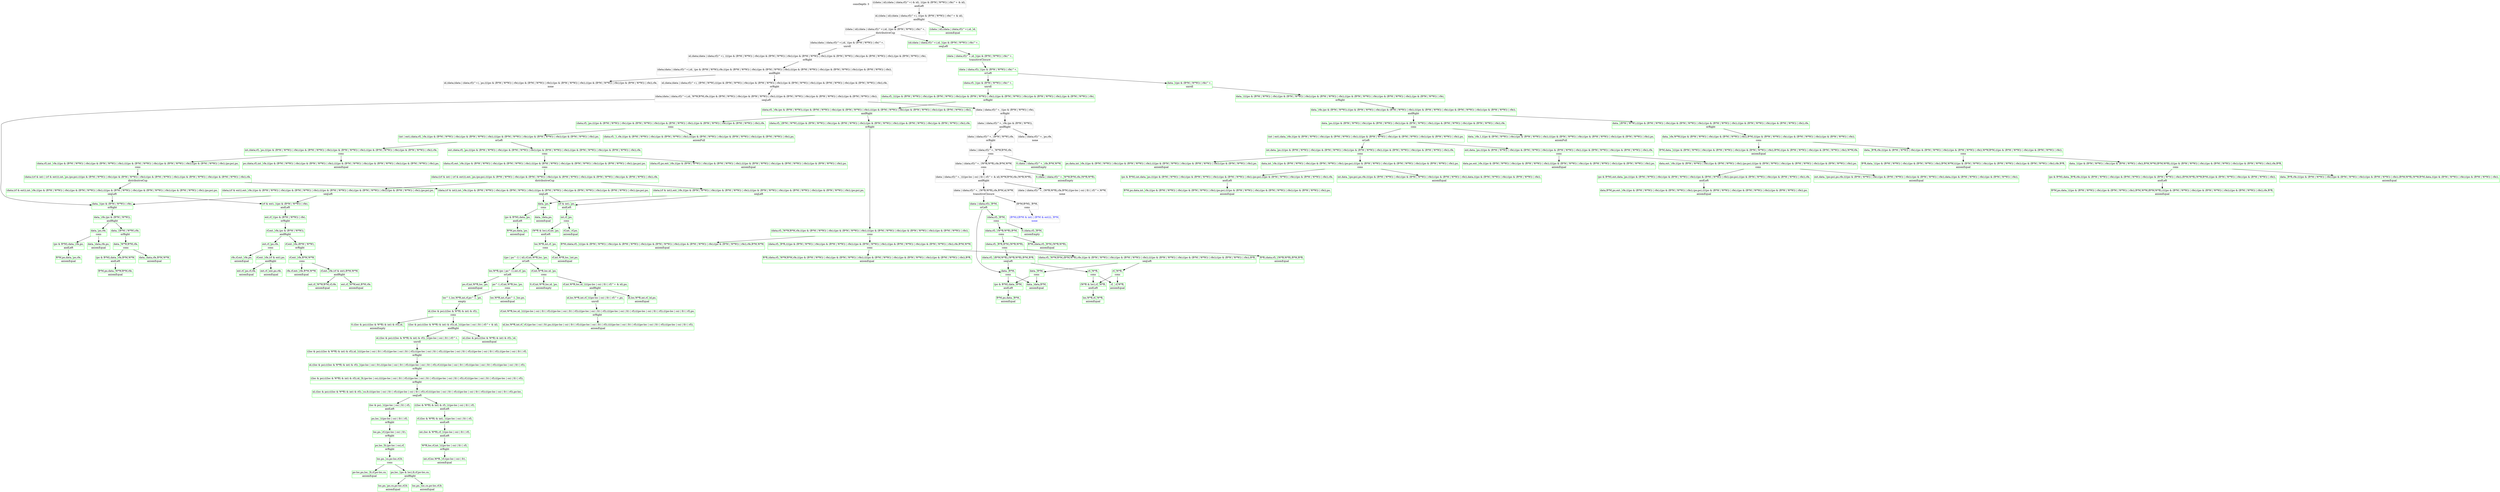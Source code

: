 digraph { 
concentrate=true
node [shape=plain];

"consDepth: 3";
"0x7f9fcaec9228" [label=<<table border='0' cellborder='1' cellspacing='0'><tr><td>(((data | id);(data | (data;rf))^+) &amp; id),</td><td>(((po &amp; (R*M | W*W)) | rfe)^+ &amp; id),</td></tr><tr><td colspan='2'>andLeft</td></tr></table>>, color=gray, fontcolor=black]"0x7f9fcc7e5818" [label=<<table border='0' cellborder='1' cellspacing='0'><tr><td>id,((data | id);(data | (data;rf))^+),</td><td>(((po &amp; (R*M | W*W)) | rfe)^+ &amp; id),</td></tr><tr><td colspan='2'>andRight</td></tr></table>>, color=gray, fontcolor=black]"0x7f9fce2047f8" [label=<<table border='0' cellborder='1' cellspacing='0'><tr><td>((data | id);(data | (data;rf))^+),id,</td><td>((po &amp; (R*M | W*W)) | rfe)^+,</td></tr><tr><td colspan='2'>distributiveCup</td></tr></table>>, color=gray, fontcolor=black]"0x7f9fce204958" [label=<<table border='0' cellborder='1' cellspacing='0'><tr><td>(data;(data | (data;rf))^+),id,</td><td>((po &amp; (R*M | W*W)) | rfe)^+,</td></tr><tr><td colspan='2'>unroll</td></tr></table>>, color=gray, fontcolor=black]"0x7f9fce352498" [label=<<table border='0' cellborder='1' cellspacing='0'><tr><td>id,(data;(data | (data;rf))^+),</td><td>((((po &amp; (R*M | W*W)) | rfe);((po &amp; (R*M | W*W)) | rfe));((po &amp; (R*M | W*W)) | rfe)),(((po &amp; (R*M | W*W)) | rfe);((po &amp; (R*M | W*W)) | rfe)),((po &amp; (R*M | W*W)) | rfe),</td></tr><tr><td colspan='2'>orRight</td></tr></table>>, color=gray, fontcolor=black]"0x7f9fce352af8" [label=<<table border='0' cellborder='1' cellspacing='0'><tr><td>(data;(data | (data;rf))^+),id,</td><td>(po &amp; (R*M | W*W)),rfe,(((po &amp; (R*M | W*W)) | rfe);((po &amp; (R*M | W*W)) | rfe)),((((po &amp; (R*M | W*W)) | rfe);((po &amp; (R*M | W*W)) | rfe));((po &amp; (R*M | W*W)) | rfe)),</td></tr><tr><td colspan='2'>andRight</td></tr></table>>, color=gray, fontcolor=black]"0x7f9fce353a58" [label=<<table border='0' cellborder='1' cellspacing='0'><tr><td>id,(data;(data | (data;rf))^+),</td><td>po,((((po &amp; (R*M | W*W)) | rfe);((po &amp; (R*M | W*W)) | rfe));((po &amp; (R*M | W*W)) | rfe)),(((po &amp; (R*M | W*W)) | rfe);((po &amp; (R*M | W*W)) | rfe)),rfe,</td></tr><tr><td colspan='2'>none</td></tr></table>>, color=gray, fontcolor=black]"0x7f9fce352af8" -> "0x7f9fce353a58";
"0x7f9fce31c248" [label=<<table border='0' cellborder='1' cellspacing='0'><tr><td>id,(data;(data | (data;rf))^+),</td><td>(R*M | W*W),((((po &amp; (R*M | W*W)) | rfe);((po &amp; (R*M | W*W)) | rfe));((po &amp; (R*M | W*W)) | rfe)),(((po &amp; (R*M | W*W)) | rfe);((po &amp; (R*M | W*W)) | rfe)),rfe,</td></tr><tr><td colspan='2'>orRight</td></tr></table>>, color=gray, fontcolor=black]"0x7f9fce34fbc8" [label=<<table border='0' cellborder='1' cellspacing='0'><tr><td>(data;(data | (data;rf))^+),id,</td><td>W*W,R*M,rfe,(((po &amp; (R*M | W*W)) | rfe);((po &amp; (R*M | W*W)) | rfe)),((((po &amp; (R*M | W*W)) | rfe);((po &amp; (R*M | W*W)) | rfe));((po &amp; (R*M | W*W)) | rfe)),</td></tr><tr><td colspan='2'>seqLeft</td></tr></table>>, color=gray, fontcolor=black]"0x7f9fcb076918" [label=<<table border='0' cellborder='1' cellspacing='0'><tr><td>data,</td><td>((po &amp; (R*M | W*W)) | rfe),</td></tr><tr><td colspan='2'>orRight</td></tr></table>>, color=green, fontcolor=black]"0x7f9fcb074598" [label=<<table border='0' cellborder='1' cellspacing='0'><tr><td>data,</td><td>rfe,(po &amp; (R*M | W*W)),</td></tr><tr><td colspan='2'>andRight</td></tr></table>>, color=green, fontcolor=black]"0x7f9fcb074a08" [label=<<table border='0' cellborder='1' cellspacing='0'><tr><td>data,</td><td>po,rfe,</td></tr><tr><td colspan='2'>cons</td></tr></table>>, color=green, fontcolor=black]"0x7f9fcb075c98" [label=<<table border='0' cellborder='1' cellspacing='0'><tr><td>(po &amp; R*M),data,</td><td>rfe,po,</td></tr><tr><td colspan='2'>andLeft</td></tr></table>>, color=green, fontcolor=black]"0x7f9fcb0762f8" [label=<<table border='0' cellborder='1' cellspacing='0'><tr><td>R*M,po,data,</td><td>po,rfe,</td></tr><tr><td colspan='2'>axiomEqual</td></tr></table>>, color=green, fontcolor=black]"0x7f9fcb075c98" -> "0x7f9fcb0762f8";
"0x7f9fcb074a08" -> "0x7f9fcb075c98";
"0x7f9fcb0760b8" [label=<<table border='0' cellborder='1' cellspacing='0'><tr><td>data,</td><td>data,rfe,po,</td></tr><tr><td colspan='2'>axiomEqual</td></tr></table>>, color=green, fontcolor=black]"0x7f9fcb074a08" -> "0x7f9fcb0760b8";
"0x7f9fcb074598" -> "0x7f9fcb074a08";
"0x7f9fcb074af8" [label=<<table border='0' cellborder='1' cellspacing='0'><tr><td>data,</td><td>(R*M | W*W),rfe,</td></tr><tr><td colspan='2'>orRight</td></tr></table>>, color=green, fontcolor=black]"0x7f9fcb074c68" [label=<<table border='0' cellborder='1' cellspacing='0'><tr><td>data,</td><td>W*W,R*M,rfe,</td></tr><tr><td colspan='2'>cons</td></tr></table>>, color=green, fontcolor=black]"0x7f9fcb075388" [label=<<table border='0' cellborder='1' cellspacing='0'><tr><td>(po &amp; R*M),data,</td><td>rfe,R*M,W*W,</td></tr><tr><td colspan='2'>andLeft</td></tr></table>>, color=green, fontcolor=black]"0x7f9fcb075648" [label=<<table border='0' cellborder='1' cellspacing='0'><tr><td>R*M,po,data,</td><td>W*W,R*M,rfe,</td></tr><tr><td colspan='2'>axiomEqual</td></tr></table>>, color=green, fontcolor=black]"0x7f9fcb075388" -> "0x7f9fcb075648";
"0x7f9fcb074c68" -> "0x7f9fcb075388";
"0x7f9fcb075438" [label=<<table border='0' cellborder='1' cellspacing='0'><tr><td>data,</td><td>data,rfe,R*M,W*W,</td></tr><tr><td colspan='2'>axiomEqual</td></tr></table>>, color=green, fontcolor=black]"0x7f9fcb074c68" -> "0x7f9fcb075438";
"0x7f9fcb074af8" -> "0x7f9fcb074c68";
"0x7f9fcb074598" -> "0x7f9fcb074af8";
"0x7f9fcb076918" -> "0x7f9fcb074598";
"0x7f9fce34fbc8" -> "0x7f9fcb076918";
"0x7f9fce31c2f8" [label=<<table border='0' cellborder='1' cellspacing='0'><tr><td>(data | (data;rf))^+,</td><td>((po &amp; (R*M | W*W)) | rfe),</td></tr><tr><td colspan='2'>orRight</td></tr></table>>, color=gray, fontcolor=black]"0x7f9fce351d58" [label=<<table border='0' cellborder='1' cellspacing='0'><tr><td>(data | (data;rf))^+,</td><td>rfe,(po &amp; (R*M | W*W)),</td></tr><tr><td colspan='2'>andRight</td></tr></table>>, color=gray, fontcolor=black]"0x7f9fce351e08" [label=<<table border='0' cellborder='1' cellspacing='0'><tr><td>(data | (data;rf))^+,</td><td>po,rfe,</td></tr><tr><td colspan='2'>none</td></tr></table>>, color=gray, fontcolor=black]"0x7f9fce351d58" -> "0x7f9fce351e08";
"0x7f9fce353cd8" [label=<<table border='0' cellborder='1' cellspacing='0'><tr><td>(data | (data;rf))^+,</td><td>(R*M | W*W),rfe,</td></tr><tr><td colspan='2'>orRight</td></tr></table>>, color=gray, fontcolor=black]"0x7f9fce353d88" [label=<<table border='0' cellborder='1' cellspacing='0'><tr><td>(data | (data;rf))^+,</td><td>W*W,R*M,rfe,</td></tr><tr><td colspan='2'>cons</td></tr></table>>, color=gray, fontcolor=black]"0x7f9fce8d6d58" [label=<<table border='0' cellborder='1' cellspacing='0'><tr><td>0,(data | (data;rf))^+,</td><td>rfe,R*M,W*W,</td></tr><tr><td colspan='2'>axiomEmpty</td></tr></table>>, color=green, fontcolor=black]"0x7f9fce353d88" -> "0x7f9fce8d6d58";
"0x7f9fce8515e8" [label=<<table border='0' cellborder='1' cellspacing='0'><tr><td>(data | (data;rf))^+,</td><td>(W*R;W*R),rfe,R*M,W*W,</td></tr><tr><td colspan='2'>cons</td></tr></table>>, color=gray, fontcolor=black]"0x7f9fce977438" [label=<<table border='0' cellborder='1' cellspacing='0'><tr><td>0,(data | (data;rf))^+,</td><td>W*W,R*M,rfe,(W*R;W*R),</td></tr><tr><td colspan='2'>axiomEmpty</td></tr></table>>, color=green, fontcolor=black]"0x7f9fce8515e8" -> "0x7f9fce977438";
"0x7f9fce9774e8" [label=<<table border='0' cellborder='1' cellspacing='0'><tr><td>(data | (data;rf))^+,</td><td>((((po-loc | co) | fr) | rf)^+ &amp; id),W*W,R*M,rfe,(W*R;W*R),</td></tr><tr><td colspan='2'>andRight</td></tr></table>>, color=gray, fontcolor=black]"0x7f9fce9919f8" [label=<<table border='0' cellborder='1' cellspacing='0'><tr><td>(data | (data;rf))^+,</td><td>(W*R;W*R),rfe,R*M,(((po-loc | co) | fr) | rf)^+,W*W,</td></tr><tr><td colspan='2'>none</td></tr></table>>, color=gray, fontcolor=black]"0x7f9fce9774e8" -> "0x7f9fce9919f8";
"0x7f9fce991aa8" [label=<<table border='0' cellborder='1' cellspacing='0'><tr><td>(data | (data;rf))^+,</td><td>(W*R;W*R),rfe,R*M,id,W*W,</td></tr><tr><td colspan='2'>transitiveClosure</td></tr></table>>, color=gray, fontcolor=black]"0x7f9fce3a9478" [label=<<table border='0' cellborder='1' cellspacing='0'><tr><td>(data | (data;rf)),</td><td>R*M,</td></tr><tr><td colspan='2'>orLeft</td></tr></table>>, color=green, fontcolor=black]"0x7f9fce2b1008" [label=<<table border='0' cellborder='1' cellspacing='0'><tr><td>data,</td><td>R*M,</td></tr><tr><td colspan='2'>cons</td></tr></table>>, color=green, fontcolor=black]"0x7f9fce2b14d8" [label=<<table border='0' cellborder='1' cellspacing='0'><tr><td>(po &amp; R*M),data,</td><td>R*M,</td></tr><tr><td colspan='2'>andLeft</td></tr></table>>, color=green, fontcolor=black]"0x7f9fce2b1638" [label=<<table border='0' cellborder='1' cellspacing='0'><tr><td>R*M,po,data,</td><td>R*M,</td></tr><tr><td colspan='2'>axiomEqual</td></tr></table>>, color=green, fontcolor=black]"0x7f9fce2b14d8" -> "0x7f9fce2b1638";
"0x7f9fce2b1008" -> "0x7f9fce2b14d8";
"0x7f9fce2b1588" [label=<<table border='0' cellborder='1' cellspacing='0'><tr><td>data,</td><td>data,R*M,</td></tr><tr><td colspan='2'>axiomEqual</td></tr></table>>, color=green, fontcolor=black]"0x7f9fce2b1008" -> "0x7f9fce2b1588";
"0x7f9fce3a9478" -> "0x7f9fce2b1008";
"0x7f9fce3a5578" [label=<<table border='0' cellborder='1' cellspacing='0'><tr><td>(data;rf),</td><td>R*M,</td></tr><tr><td colspan='2'>cons</td></tr></table>>, color=green, fontcolor=black]"0x7f9fce323718" [label=<<table border='0' cellborder='1' cellspacing='0'><tr><td>0,(data;rf),</td><td>R*M,</td></tr><tr><td colspan='2'>axiomEmpty</td></tr></table>>, color=green, fontcolor=black]"0x7f9fce3a5578" -> "0x7f9fce323718";
"0x7f9fce3a99d8" [label=<<table border='0' cellborder='1' cellspacing='0'><tr><td>(data;rf),</td><td>(W*R;W*R),R*M,</td></tr><tr><td colspan='2'>cons</td></tr></table>>, color=green, fontcolor=black]"0x7f9fce1e3b88" [label=<<table border='0' cellborder='1' cellspacing='0'><tr><td>R*M,(data;rf),</td><td>R*M,(W*R;W*R),</td></tr><tr><td colspan='2'>axiomEqual</td></tr></table>>, color=green, fontcolor=black]"0x7f9fce3a99d8" -> "0x7f9fce1e3b88";
"0x7f9fce1e38a8" [label=<<table border='0' cellborder='1' cellspacing='0'><tr><td>(data;rf),</td><td>R*R,R*M,(W*R;W*R),</td></tr><tr><td colspan='2'>cons</td></tr></table>>, color=green, fontcolor=black]"0x7f9fce1e7eb8" [label=<<table border='0' cellborder='1' cellspacing='0'><tr><td>R*R,(data;rf),</td><td>(W*R;W*R),R*M,R*R,</td></tr><tr><td colspan='2'>axiomEqual</td></tr></table>>, color=green, fontcolor=black]"0x7f9fce1e38a8" -> "0x7f9fce1e7eb8";
"0x7f9fce1e7f68" [label=<<table border='0' cellborder='1' cellspacing='0'><tr><td>(data;rf),</td><td>(R*M;W*R),(W*R;W*R),R*M,R*R,</td></tr><tr><td colspan='2'>seqLeft</td></tr></table>>, color=green, fontcolor=black]"0x7f9fce2b1008" [label=<<table border='0' cellborder='1' cellspacing='0'><tr><td>data,</td><td>R*M,</td></tr><tr><td colspan='2'>cons</td></tr></table>>, color=green, fontcolor=black]"0x7f9fce2b14d8" [label=<<table border='0' cellborder='1' cellspacing='0'><tr><td>(po &amp; R*M),data,</td><td>R*M,</td></tr><tr><td colspan='2'>andLeft</td></tr></table>>, color=green, fontcolor=black]"0x7f9fce2b1638" [label=<<table border='0' cellborder='1' cellspacing='0'><tr><td>R*M,po,data,</td><td>R*M,</td></tr><tr><td colspan='2'>axiomEqual</td></tr></table>>, color=green, fontcolor=black]"0x7f9fce2b14d8" -> "0x7f9fce2b1638";
"0x7f9fce2b1008" -> "0x7f9fce2b14d8";
"0x7f9fce2b1588" [label=<<table border='0' cellborder='1' cellspacing='0'><tr><td>data,</td><td>data,R*M,</td></tr><tr><td colspan='2'>axiomEqual</td></tr></table>>, color=green, fontcolor=black]"0x7f9fce2b1008" -> "0x7f9fce2b1588";
"0x7f9fce1e7f68" -> "0x7f9fce2b1008";
"0x7f9fce2b2b78" [label=<<table border='0' cellborder='1' cellspacing='0'><tr><td>rf,</td><td>W*R,</td></tr><tr><td colspan='2'>cons</td></tr></table>>, color=green, fontcolor=black]"0x7f9fce2b0188" [label=<<table border='0' cellborder='1' cellspacing='0'><tr><td>(W*R &amp; loc),rf,</td><td>W*R,</td></tr><tr><td colspan='2'>andLeft</td></tr></table>>, color=green, fontcolor=black]"0x7f9fce2b22c8" [label=<<table border='0' cellborder='1' cellspacing='0'><tr><td>loc,W*R,rf,</td><td>W*R,</td></tr><tr><td colspan='2'>axiomEqual</td></tr></table>>, color=green, fontcolor=black]"0x7f9fce2b0188" -> "0x7f9fce2b22c8";
"0x7f9fce2b2b78" -> "0x7f9fce2b0188";
"0x7f9fce2b2138" [label=<<table border='0' cellborder='1' cellspacing='0'><tr><td>rf,</td><td>rf,W*R,</td></tr><tr><td colspan='2'>axiomEqual</td></tr></table>>, color=green, fontcolor=black]"0x7f9fce2b2b78" -> "0x7f9fce2b2138";
"0x7f9fce1e7f68" -> "0x7f9fce2b2b78";
"0x7f9fce1e38a8" -> "0x7f9fce1e7f68";
"0x7f9fce3a99d8" -> "0x7f9fce1e38a8";
"0x7f9fce3a5578" -> "0x7f9fce3a99d8";
"0x7f9fce3a9478" -> "0x7f9fce3a5578";
"0x7f9fce991aa8" -> "0x7f9fce3a9478";
"0x7f9fce99a828" [label=<<table border='0' cellborder='1' cellspacing='0'><tr><td>(R*M;R*M),</td><td>R*M,</td></tr><tr><td colspan='2'>cons</td></tr></table>>, color=gray, fontcolor=black]"0x7f9fce99c888" [label=<<table border='0' cellborder='1' cellspacing='0'><tr><td>(R*M;((R*M &amp; int) | (R*M &amp; ext))),</td><td>R*M,</td></tr><tr><td colspan='2'>none</td></tr></table>>, color=gray, fontcolor=blue]"0x7f9fce99a828" -> "0x7f9fce99c888";
"0x7f9fce991aa8" -> "0x7f9fce99a828";
"0x7f9fce9774e8" -> "0x7f9fce991aa8";
"0x7f9fce8515e8" -> "0x7f9fce9774e8";
"0x7f9fce353d88" -> "0x7f9fce8515e8";
"0x7f9fce353cd8" -> "0x7f9fce353d88";
"0x7f9fce351d58" -> "0x7f9fce353cd8";
"0x7f9fce31c2f8" -> "0x7f9fce351d58";
"0x7f9fce34fbc8" -> "0x7f9fce31c2f8";
"0x7f9fce31c248" -> "0x7f9fce34fbc8";
"0x7f9fce352af8" -> "0x7f9fce31c248";
"0x7f9fce352498" -> "0x7f9fce352af8";
"0x7f9fce204958" -> "0x7f9fce352498";
"0x7f9fce2047f8" -> "0x7f9fce204958";
"0x7f9fce204a08" [label=<<table border='0' cellborder='1' cellspacing='0'><tr><td>(id;(data | (data;rf))^+),id,</td><td>((po &amp; (R*M | W*W)) | rfe)^+,</td></tr><tr><td colspan='2'>seqLeft</td></tr></table>>, color=green, fontcolor=black]"0x7f9fce204ab8" [label=<<table border='0' cellborder='1' cellspacing='0'><tr><td>(data | (data;rf))^+,id,</td><td>((po &amp; (R*M | W*W)) | rfe)^+,</td></tr><tr><td colspan='2'>transitiveClosure</td></tr></table>>, color=green, fontcolor=black]"0x7f9fce204c98" [label=<<table border='0' cellborder='1' cellspacing='0'><tr><td>(data | (data;rf)),</td><td>((po &amp; (R*M | W*W)) | rfe)^+,</td></tr><tr><td colspan='2'>orLeft</td></tr></table>>, color=green, fontcolor=black]"0x7f9fce205238" [label=<<table border='0' cellborder='1' cellspacing='0'><tr><td>data,</td><td>((po &amp; (R*M | W*W)) | rfe)^+,</td></tr><tr><td colspan='2'>unroll</td></tr></table>>, color=green, fontcolor=black]"0x7f9fce1ae008" [label=<<table border='0' cellborder='1' cellspacing='0'><tr><td>data,</td><td>((((po &amp; (R*M | W*W)) | rfe);((po &amp; (R*M | W*W)) | rfe));((po &amp; (R*M | W*W)) | rfe)),(((po &amp; (R*M | W*W)) | rfe);((po &amp; (R*M | W*W)) | rfe)),((po &amp; (R*M | W*W)) | rfe),</td></tr><tr><td colspan='2'>orRight</td></tr></table>>, color=green, fontcolor=black]"0x7f9fce1ad628" [label=<<table border='0' cellborder='1' cellspacing='0'><tr><td>data,</td><td>rfe,(po &amp; (R*M | W*W)),(((po &amp; (R*M | W*W)) | rfe);((po &amp; (R*M | W*W)) | rfe)),((((po &amp; (R*M | W*W)) | rfe);((po &amp; (R*M | W*W)) | rfe));((po &amp; (R*M | W*W)) | rfe)),</td></tr><tr><td colspan='2'>andRight</td></tr></table>>, color=green, fontcolor=black]"0x7f9fce19f388" [label=<<table border='0' cellborder='1' cellspacing='0'><tr><td>data,</td><td>po,((((po &amp; (R*M | W*W)) | rfe);((po &amp; (R*M | W*W)) | rfe));((po &amp; (R*M | W*W)) | rfe)),(((po &amp; (R*M | W*W)) | rfe);((po &amp; (R*M | W*W)) | rfe)),rfe,</td></tr><tr><td colspan='2'>cons</td></tr></table>>, color=green, fontcolor=black]"0x7f9fce19f508" [label=<<table border='0' cellborder='1' cellspacing='0'><tr><td>(int | ext),data,</td><td>rfe,(((po &amp; (R*M | W*W)) | rfe);((po &amp; (R*M | W*W)) | rfe)),((((po &amp; (R*M | W*W)) | rfe);((po &amp; (R*M | W*W)) | rfe));((po &amp; (R*M | W*W)) | rfe)),po,</td></tr><tr><td colspan='2'>orLeft</td></tr></table>>, color=green, fontcolor=black]"0x7f9fce1b2a08" [label=<<table border='0' cellborder='1' cellspacing='0'><tr><td>int,data,</td><td>po,((((po &amp; (R*M | W*W)) | rfe);((po &amp; (R*M | W*W)) | rfe));((po &amp; (R*M | W*W)) | rfe)),(((po &amp; (R*M | W*W)) | rfe);((po &amp; (R*M | W*W)) | rfe)),rfe,</td></tr><tr><td colspan='2'>cons</td></tr></table>>, color=green, fontcolor=black]"0x7f9fce1b39d8" [label=<<table border='0' cellborder='1' cellspacing='0'><tr><td>po,data,int,</td><td>rfe,(((po &amp; (R*M | W*W)) | rfe);((po &amp; (R*M | W*W)) | rfe)),((((po &amp; (R*M | W*W)) | rfe);((po &amp; (R*M | W*W)) | rfe));((po &amp; (R*M | W*W)) | rfe)),po,</td></tr><tr><td colspan='2'>axiomEqual</td></tr></table>>, color=green, fontcolor=black]"0x7f9fce1b2a08" -> "0x7f9fce1b39d8";
"0x7f9fce1b33f8" [label=<<table border='0' cellborder='1' cellspacing='0'><tr><td>data,int,</td><td>rfe,(((po &amp; (R*M | W*W)) | rfe);((po &amp; (R*M | W*W)) | rfe)),(po;po),((((po &amp; (R*M | W*W)) | rfe);((po &amp; (R*M | W*W)) | rfe));((po &amp; (R*M | W*W)) | rfe)),po,</td></tr><tr><td colspan='2'>cons</td></tr></table>>, color=green, fontcolor=black]"0x7f9fce1b61d8" [label=<<table border='0' cellborder='1' cellspacing='0'><tr><td>(po &amp; R*M),int,data,</td><td>po,((((po &amp; (R*M | W*W)) | rfe);((po &amp; (R*M | W*W)) | rfe));((po &amp; (R*M | W*W)) | rfe)),(po;po),(((po &amp; (R*M | W*W)) | rfe);((po &amp; (R*M | W*W)) | rfe)),rfe,</td></tr><tr><td colspan='2'>andLeft</td></tr></table>>, color=green, fontcolor=black]"0x7f9fce1b78d8" [label=<<table border='0' cellborder='1' cellspacing='0'><tr><td>R*M,po,data,int,</td><td>rfe,(((po &amp; (R*M | W*W)) | rfe);((po &amp; (R*M | W*W)) | rfe)),(po;po),((((po &amp; (R*M | W*W)) | rfe);((po &amp; (R*M | W*W)) | rfe));((po &amp; (R*M | W*W)) | rfe)),po,</td></tr><tr><td colspan='2'>axiomEqual</td></tr></table>>, color=green, fontcolor=black]"0x7f9fce1b61d8" -> "0x7f9fce1b78d8";
"0x7f9fce1b33f8" -> "0x7f9fce1b61d8";
"0x7f9fce1b74a8" [label=<<table border='0' cellborder='1' cellspacing='0'><tr><td>int,data,</td><td>(po;po),po,rfe,((((po &amp; (R*M | W*W)) | rfe);((po &amp; (R*M | W*W)) | rfe));((po &amp; (R*M | W*W)) | rfe)),data,(((po &amp; (R*M | W*W)) | rfe);((po &amp; (R*M | W*W)) | rfe)),</td></tr><tr><td colspan='2'>axiomEqual</td></tr></table>>, color=green, fontcolor=black]"0x7f9fce1b33f8" -> "0x7f9fce1b74a8";
"0x7f9fce1b2a08" -> "0x7f9fce1b33f8";
"0x7f9fce19f508" -> "0x7f9fce1b2a08";
"0x7f9fce1af848" [label=<<table border='0' cellborder='1' cellspacing='0'><tr><td>ext,data,</td><td>po,((((po &amp; (R*M | W*W)) | rfe);((po &amp; (R*M | W*W)) | rfe));((po &amp; (R*M | W*W)) | rfe)),(((po &amp; (R*M | W*W)) | rfe);((po &amp; (R*M | W*W)) | rfe)),rfe,</td></tr><tr><td colspan='2'>cons</td></tr></table>>, color=green, fontcolor=black]"0x7f9fce1afa18" [label=<<table border='0' cellborder='1' cellspacing='0'><tr><td>data,po,ext,</td><td>rfe,(((po &amp; (R*M | W*W)) | rfe);((po &amp; (R*M | W*W)) | rfe)),((((po &amp; (R*M | W*W)) | rfe);((po &amp; (R*M | W*W)) | rfe));((po &amp; (R*M | W*W)) | rfe)),po,</td></tr><tr><td colspan='2'>axiomEqual</td></tr></table>>, color=green, fontcolor=black]"0x7f9fce1af848" -> "0x7f9fce1afa18";
"0x7f9fce1b2d68" [label=<<table border='0' cellborder='1' cellspacing='0'><tr><td>data,ext,</td><td>rfe,(((po &amp; (R*M | W*W)) | rfe);((po &amp; (R*M | W*W)) | rfe)),(po;po),((((po &amp; (R*M | W*W)) | rfe);((po &amp; (R*M | W*W)) | rfe));((po &amp; (R*M | W*W)) | rfe)),po,</td></tr><tr><td colspan='2'>cons</td></tr></table>>, color=green, fontcolor=black]"0x7f9fce1b4df8" [label=<<table border='0' cellborder='1' cellspacing='0'><tr><td>(po &amp; R*M),ext,data,</td><td>po,((((po &amp; (R*M | W*W)) | rfe);((po &amp; (R*M | W*W)) | rfe));((po &amp; (R*M | W*W)) | rfe)),(po;po),(((po &amp; (R*M | W*W)) | rfe);((po &amp; (R*M | W*W)) | rfe)),rfe,</td></tr><tr><td colspan='2'>andLeft</td></tr></table>>, color=green, fontcolor=black]"0x7f9fce1b47e8" [label=<<table border='0' cellborder='1' cellspacing='0'><tr><td>data,R*M,po,ext,</td><td>rfe,(((po &amp; (R*M | W*W)) | rfe);((po &amp; (R*M | W*W)) | rfe)),(po;po),((((po &amp; (R*M | W*W)) | rfe);((po &amp; (R*M | W*W)) | rfe));((po &amp; (R*M | W*W)) | rfe)),po,</td></tr><tr><td colspan='2'>axiomEqual</td></tr></table>>, color=green, fontcolor=black]"0x7f9fce1b4df8" -> "0x7f9fce1b47e8";
"0x7f9fce1b2d68" -> "0x7f9fce1b4df8";
"0x7f9fce1b4ea8" [label=<<table border='0' cellborder='1' cellspacing='0'><tr><td>ext,data,</td><td>(po;po),po,rfe,((((po &amp; (R*M | W*W)) | rfe);((po &amp; (R*M | W*W)) | rfe));((po &amp; (R*M | W*W)) | rfe)),data,(((po &amp; (R*M | W*W)) | rfe);((po &amp; (R*M | W*W)) | rfe)),</td></tr><tr><td colspan='2'>axiomEqual</td></tr></table>>, color=green, fontcolor=black]"0x7f9fce1b2d68" -> "0x7f9fce1b4ea8";
"0x7f9fce1af848" -> "0x7f9fce1b2d68";
"0x7f9fce19f508" -> "0x7f9fce1af848";
"0x7f9fce19f388" -> "0x7f9fce19f508";
"0x7f9fce19f5b8" [label=<<table border='0' cellborder='1' cellspacing='0'><tr><td>data,</td><td>rfe,1,(((po &amp; (R*M | W*W)) | rfe);((po &amp; (R*M | W*W)) | rfe)),((((po &amp; (R*M | W*W)) | rfe);((po &amp; (R*M | W*W)) | rfe));((po &amp; (R*M | W*W)) | rfe)),po,</td></tr><tr><td colspan='2'>axiomFull</td></tr></table>>, color=green, fontcolor=black]"0x7f9fce19f388" -> "0x7f9fce19f5b8";
"0x7f9fce1ad628" -> "0x7f9fce19f388";
"0x7f9fce1ad508" [label=<<table border='0' cellborder='1' cellspacing='0'><tr><td>data,</td><td>(R*M | W*W),((((po &amp; (R*M | W*W)) | rfe);((po &amp; (R*M | W*W)) | rfe));((po &amp; (R*M | W*W)) | rfe)),(((po &amp; (R*M | W*W)) | rfe);((po &amp; (R*M | W*W)) | rfe)),rfe,</td></tr><tr><td colspan='2'>orRight</td></tr></table>>, color=green, fontcolor=black]"0x7f9fce1ae4b8" [label=<<table border='0' cellborder='1' cellspacing='0'><tr><td>data,</td><td>rfe,W*W,(((po &amp; (R*M | W*W)) | rfe);((po &amp; (R*M | W*W)) | rfe)),R*M,((((po &amp; (R*M | W*W)) | rfe);((po &amp; (R*M | W*W)) | rfe));((po &amp; (R*M | W*W)) | rfe)),</td></tr><tr><td colspan='2'>cons</td></tr></table>>, color=green, fontcolor=black]"0x7f9fce1ae598" [label=<<table border='0' cellborder='1' cellspacing='0'><tr><td>R*M,data,</td><td>((((po &amp; (R*M | W*W)) | rfe);((po &amp; (R*M | W*W)) | rfe));((po &amp; (R*M | W*W)) | rfe)),R*M,(((po &amp; (R*M | W*W)) | rfe);((po &amp; (R*M | W*W)) | rfe)),W*W,rfe,</td></tr><tr><td colspan='2'>axiomEqual</td></tr></table>>, color=green, fontcolor=black]"0x7f9fce1ae4b8" -> "0x7f9fce1ae598";
"0x7f9fce1ae718" [label=<<table border='0' cellborder='1' cellspacing='0'><tr><td>data,</td><td>R*R,rfe,((((po &amp; (R*M | W*W)) | rfe);((po &amp; (R*M | W*W)) | rfe));((po &amp; (R*M | W*W)) | rfe)),W*W,R*M,(((po &amp; (R*M | W*W)) | rfe);((po &amp; (R*M | W*W)) | rfe)),</td></tr><tr><td colspan='2'>cons</td></tr></table>>, color=green, fontcolor=black]"0x7f9fce1aeb48" [label=<<table border='0' cellborder='1' cellspacing='0'><tr><td>R*R,data,</td><td>(((po &amp; (R*M | W*W)) | rfe);((po &amp; (R*M | W*W)) | rfe)),R*M,W*W,((((po &amp; (R*M | W*W)) | rfe);((po &amp; (R*M | W*W)) | rfe));((po &amp; (R*M | W*W)) | rfe)),rfe,R*R,</td></tr><tr><td colspan='2'>axiomEqual</td></tr></table>>, color=green, fontcolor=black]"0x7f9fce1ae718" -> "0x7f9fce1aeb48";
"0x7f9fce1af028" [label=<<table border='0' cellborder='1' cellspacing='0'><tr><td>data,</td><td>(((po &amp; (R*M | W*W)) | rfe);((po &amp; (R*M | W*W)) | rfe)),R*M,W*W,(R*M;W*R),((((po &amp; (R*M | W*W)) | rfe);((po &amp; (R*M | W*W)) | rfe));((po &amp; (R*M | W*W)) | rfe)),rfe,R*R,</td></tr><tr><td colspan='2'>cons</td></tr></table>>, color=green, fontcolor=black]"0x7f9fce1b14b8" [label=<<table border='0' cellborder='1' cellspacing='0'><tr><td>(po &amp; R*M),data,</td><td>R*R,rfe,((((po &amp; (R*M | W*W)) | rfe);((po &amp; (R*M | W*W)) | rfe));((po &amp; (R*M | W*W)) | rfe)),(R*M;W*R),W*W,R*M,(((po &amp; (R*M | W*W)) | rfe);((po &amp; (R*M | W*W)) | rfe)),</td></tr><tr><td colspan='2'>andLeft</td></tr></table>>, color=green, fontcolor=black]"0x7f9fce1b22c8" [label=<<table border='0' cellborder='1' cellspacing='0'><tr><td>R*M,po,data,</td><td>(((po &amp; (R*M | W*W)) | rfe);((po &amp; (R*M | W*W)) | rfe)),R*M,W*W,(R*M;W*R),((((po &amp; (R*M | W*W)) | rfe);((po &amp; (R*M | W*W)) | rfe));((po &amp; (R*M | W*W)) | rfe)),rfe,R*R,</td></tr><tr><td colspan='2'>axiomEqual</td></tr></table>>, color=green, fontcolor=black]"0x7f9fce1b14b8" -> "0x7f9fce1b22c8";
"0x7f9fce1af028" -> "0x7f9fce1b14b8";
"0x7f9fce1b1568" [label=<<table border='0' cellborder='1' cellspacing='0'><tr><td>data,</td><td>R*R,rfe,((((po &amp; (R*M | W*W)) | rfe);((po &amp; (R*M | W*W)) | rfe));((po &amp; (R*M | W*W)) | rfe)),(R*M;W*R),W*W,R*M,data,(((po &amp; (R*M | W*W)) | rfe);((po &amp; (R*M | W*W)) | rfe)),</td></tr><tr><td colspan='2'>axiomEqual</td></tr></table>>, color=green, fontcolor=black]"0x7f9fce1af028" -> "0x7f9fce1b1568";
"0x7f9fce1ae718" -> "0x7f9fce1af028";
"0x7f9fce1ae4b8" -> "0x7f9fce1ae718";
"0x7f9fce1ad508" -> "0x7f9fce1ae4b8";
"0x7f9fce1ad628" -> "0x7f9fce1ad508";
"0x7f9fce1ae008" -> "0x7f9fce1ad628";
"0x7f9fce205238" -> "0x7f9fce1ae008";
"0x7f9fce204c98" -> "0x7f9fce205238";
"0x7f9fce2052e8" [label=<<table border='0' cellborder='1' cellspacing='0'><tr><td>(data;rf),</td><td>((po &amp; (R*M | W*W)) | rfe)^+,</td></tr><tr><td colspan='2'>unroll</td></tr></table>>, color=green, fontcolor=black]"0x7f9fce205398" [label=<<table border='0' cellborder='1' cellspacing='0'><tr><td>(data;rf),</td><td>((((po &amp; (R*M | W*W)) | rfe);((po &amp; (R*M | W*W)) | rfe));((po &amp; (R*M | W*W)) | rfe)),(((po &amp; (R*M | W*W)) | rfe);((po &amp; (R*M | W*W)) | rfe)),((po &amp; (R*M | W*W)) | rfe),</td></tr><tr><td colspan='2'>orRight</td></tr></table>>, color=green, fontcolor=black]"0x7f9fce2055f8" [label=<<table border='0' cellborder='1' cellspacing='0'><tr><td>(data;rf),</td><td>rfe,(po &amp; (R*M | W*W)),(((po &amp; (R*M | W*W)) | rfe);((po &amp; (R*M | W*W)) | rfe)),((((po &amp; (R*M | W*W)) | rfe);((po &amp; (R*M | W*W)) | rfe));((po &amp; (R*M | W*W)) | rfe)),</td></tr><tr><td colspan='2'>andRight</td></tr></table>>, color=green, fontcolor=black]"0x7f9fce205538" [label=<<table border='0' cellborder='1' cellspacing='0'><tr><td>(data;rf),</td><td>po,((((po &amp; (R*M | W*W)) | rfe);((po &amp; (R*M | W*W)) | rfe));((po &amp; (R*M | W*W)) | rfe)),(((po &amp; (R*M | W*W)) | rfe);((po &amp; (R*M | W*W)) | rfe)),rfe,</td></tr><tr><td colspan='2'>cons</td></tr></table>>, color=green, fontcolor=black]"0x7f9fce2ed0b8" [label=<<table border='0' cellborder='1' cellspacing='0'><tr><td>(int | ext),(data;rf),</td><td>rfe,(((po &amp; (R*M | W*W)) | rfe);((po &amp; (R*M | W*W)) | rfe)),((((po &amp; (R*M | W*W)) | rfe);((po &amp; (R*M | W*W)) | rfe));((po &amp; (R*M | W*W)) | rfe)),po,</td></tr><tr><td colspan='2'>orLeft</td></tr></table>>, color=green, fontcolor=black]"0x7f9fce31e5b8" [label=<<table border='0' cellborder='1' cellspacing='0'><tr><td>int,(data;rf),</td><td>po,((((po &amp; (R*M | W*W)) | rfe);((po &amp; (R*M | W*W)) | rfe));((po &amp; (R*M | W*W)) | rfe)),(((po &amp; (R*M | W*W)) | rfe);((po &amp; (R*M | W*W)) | rfe)),rfe,</td></tr><tr><td colspan='2'>cons</td></tr></table>>, color=green, fontcolor=black]"0x7f9fce19b8c8" [label=<<table border='0' cellborder='1' cellspacing='0'><tr><td>po,(data;rf),int,</td><td>rfe,(((po &amp; (R*M | W*W)) | rfe);((po &amp; (R*M | W*W)) | rfe)),((((po &amp; (R*M | W*W)) | rfe);((po &amp; (R*M | W*W)) | rfe));((po &amp; (R*M | W*W)) | rfe)),po,</td></tr><tr><td colspan='2'>axiomEqual</td></tr></table>>, color=green, fontcolor=black]"0x7f9fce31e5b8" -> "0x7f9fce19b8c8";
"0x7f9fce19b978" [label=<<table border='0' cellborder='1' cellspacing='0'><tr><td>(data;rf),int,</td><td>rfe,(((po &amp; (R*M | W*W)) | rfe);((po &amp; (R*M | W*W)) | rfe)),((((po &amp; (R*M | W*W)) | rfe);((po &amp; (R*M | W*W)) | rfe));((po &amp; (R*M | W*W)) | rfe)),(po;po),po,</td></tr><tr><td colspan='2'>cons</td></tr></table>>, color=green, fontcolor=black]"0x7f9fce1aa0b8" [label=<<table border='0' cellborder='1' cellspacing='0'><tr><td>(data;((rf &amp; int) | (rf &amp; ext))),int,</td><td>po,(po;po),((((po &amp; (R*M | W*W)) | rfe);((po &amp; (R*M | W*W)) | rfe));((po &amp; (R*M | W*W)) | rfe)),(((po &amp; (R*M | W*W)) | rfe);((po &amp; (R*M | W*W)) | rfe)),rfe,</td></tr><tr><td colspan='2'>distributiveCup</td></tr></table>>, color=green, fontcolor=black]"0x7f9fce1a76b8" [label=<<table border='0' cellborder='1' cellspacing='0'><tr><td>(data;(rf &amp; int)),int,</td><td>rfe,(((po &amp; (R*M | W*W)) | rfe);((po &amp; (R*M | W*W)) | rfe)),((((po &amp; (R*M | W*W)) | rfe);((po &amp; (R*M | W*W)) | rfe));((po &amp; (R*M | W*W)) | rfe)),(po;po),po,</td></tr><tr><td colspan='2'>seqLeft</td></tr></table>>, color=green, fontcolor=black]"0x7f9fce33d7d8" [label=<<table border='0' cellborder='1' cellspacing='0'><tr><td>data,</td><td>po,</td></tr><tr><td colspan='2'>cons</td></tr></table>>, color=green, fontcolor=black]"0x7f9fce33d4c8" [label=<<table border='0' cellborder='1' cellspacing='0'><tr><td>(po &amp; R*M),data,</td><td>po,</td></tr><tr><td colspan='2'>andLeft</td></tr></table>>, color=green, fontcolor=black]"0x7f9fce33ce48" [label=<<table border='0' cellborder='1' cellspacing='0'><tr><td>R*M,po,data,</td><td>po,</td></tr><tr><td colspan='2'>axiomEqual</td></tr></table>>, color=green, fontcolor=black]"0x7f9fce33d4c8" -> "0x7f9fce33ce48";
"0x7f9fce33d7d8" -> "0x7f9fce33d4c8";
"0x7f9fce33d728" [label=<<table border='0' cellborder='1' cellspacing='0'><tr><td>data,</td><td>data,po,</td></tr><tr><td colspan='2'>axiomEqual</td></tr></table>>, color=green, fontcolor=black]"0x7f9fce33d7d8" -> "0x7f9fce33d728";
"0x7f9fce1a76b8" -> "0x7f9fce33d7d8";
"0x7f9fcaed6ff8" [label=<<table border='0' cellborder='1' cellspacing='0'><tr><td>(rf &amp; int),</td><td>po,</td></tr><tr><td colspan='2'>andLeft</td></tr></table>>, color=green, fontcolor=black]"0x7f9fc8bd4b28" [label=<<table border='0' cellborder='1' cellspacing='0'><tr><td>int,rf,</td><td>po,</td></tr><tr><td colspan='2'>cons</td></tr></table>>, color=green, fontcolor=black]"0x7f9fcaedb878" [label=<<table border='0' cellborder='1' cellspacing='0'><tr><td>(W*R &amp; loc),rf,int,</td><td>po,</td></tr><tr><td colspan='2'>andLeft</td></tr></table>>, color=green, fontcolor=black]"0x7f9fcaed4858" [label=<<table border='0' cellborder='1' cellspacing='0'><tr><td>loc,W*R,int,rf,</td><td>po,</td></tr><tr><td colspan='2'>cons</td></tr></table>>, color=green, fontcolor=black]"0x7f9fcaedc458" [label=<<table border='0' cellborder='1' cellspacing='0'><tr><td>((po | po^-1) | id),rf,int,W*R,loc,</td><td>po,</td></tr><tr><td colspan='2'>orLeft</td></tr></table>>, color=green, fontcolor=black]"0x7f9fcaedcbe8" [label=<<table border='0' cellborder='1' cellspacing='0'><tr><td>loc,W*R,(po | po^-1),int,rf,</td><td>po,</td></tr><tr><td colspan='2'>orLeft</td></tr></table>>, color=green, fontcolor=black]"0x7f9fcaedd148" [label=<<table border='0' cellborder='1' cellspacing='0'><tr><td>po,rf,int,W*R,loc,</td><td>po,</td></tr><tr><td colspan='2'>axiomEqual</td></tr></table>>, color=green, fontcolor=black]"0x7f9fcaedcbe8" -> "0x7f9fcaedd148";
"0x7f9fcaedd218" [label=<<table border='0' cellborder='1' cellspacing='0'><tr><td>po^-1,rf,int,W*R,loc,</td><td>po,</td></tr><tr><td colspan='2'>cons</td></tr></table>>, color=green, fontcolor=black]"0x7f9fcb009ab8" [label=<<table border='0' cellborder='1' cellspacing='0'><tr><td>loc^-1,loc,W*R,int,rf,po^-1,</td><td>po,</td></tr><tr><td colspan='2'>empty</td></tr></table>>, color=green, fontcolor=black]"0x7f9fcb05d398" [label=<<table border='0' cellborder='1' cellspacing='0'><tr><td>id,((loc &amp; po);(((loc &amp; W*R) &amp; int) &amp; rf)),</td><td></td></tr><tr><td colspan='2'>cons</td></tr></table>>, color=green, fontcolor=black]"0x7f9fcb065b48" [label=<<table border='0' cellborder='1' cellspacing='0'><tr><td>0,((loc &amp; po);(((loc &amp; W*R) &amp; int) &amp; rf)),id,</td><td></td></tr><tr><td colspan='2'>axiomEmpty</td></tr></table>>, color=green, fontcolor=black]"0x7f9fcb05d398" -> "0x7f9fcb065b48";
"0x7f9fcb065538" [label=<<table border='0' cellborder='1' cellspacing='0'><tr><td>((loc &amp; po);(((loc &amp; W*R) &amp; int) &amp; rf)),id,</td><td>((((po-loc | co) | fr) | rf)^+ &amp; id),</td></tr><tr><td colspan='2'>andRight</td></tr></table>>, color=green, fontcolor=black]"0x7f9fcb062968" [label=<<table border='0' cellborder='1' cellspacing='0'><tr><td>id,((loc &amp; po);(((loc &amp; W*R) &amp; int) &amp; rf)),</td><td>(((po-loc | co) | fr) | rf)^+,</td></tr><tr><td colspan='2'>unroll</td></tr></table>>, color=green, fontcolor=black]"0x7f9fcb0666f8" [label=<<table border='0' cellborder='1' cellspacing='0'><tr><td>((loc &amp; po);(((loc &amp; W*R) &amp; int) &amp; rf)),id,</td><td>(((((po-loc | co) | fr) | rf);(((po-loc | co) | fr) | rf));(((po-loc | co) | fr) | rf)),((((po-loc | co) | fr) | rf);(((po-loc | co) | fr) | rf)),(((po-loc | co) | fr) | rf),</td></tr><tr><td colspan='2'>orRight</td></tr></table>>, color=green, fontcolor=black]"0x7f9fcb05e148" [label=<<table border='0' cellborder='1' cellspacing='0'><tr><td>id,((loc &amp; po);(((loc &amp; W*R) &amp; int) &amp; rf)),</td><td>((po-loc | co) | fr),((((po-loc | co) | fr) | rf);(((po-loc | co) | fr) | rf)),rf,(((((po-loc | co) | fr) | rf);(((po-loc | co) | fr) | rf));(((po-loc | co) | fr) | rf)),</td></tr><tr><td colspan='2'>orRight</td></tr></table>>, color=green, fontcolor=black]"0x7f9fcb065d38" [label=<<table border='0' cellborder='1' cellspacing='0'><tr><td>((loc &amp; po);(((loc &amp; W*R) &amp; int) &amp; rf)),id,</td><td>fr,(po-loc | co),(((((po-loc | co) | fr) | rf);(((po-loc | co) | fr) | rf));(((po-loc | co) | fr) | rf)),rf,((((po-loc | co) | fr) | rf);(((po-loc | co) | fr) | rf)),</td></tr><tr><td colspan='2'>orRight</td></tr></table>>, color=green, fontcolor=black]"0x7f9fcb066828" [label=<<table border='0' cellborder='1' cellspacing='0'><tr><td>id,((loc &amp; po);(((loc &amp; W*R) &amp; int) &amp; rf)),</td><td>co,fr,((((po-loc | co) | fr) | rf);(((po-loc | co) | fr) | rf)),rf,(((((po-loc | co) | fr) | rf);(((po-loc | co) | fr) | rf));(((po-loc | co) | fr) | rf)),po-loc,</td></tr><tr><td colspan='2'>seqLeft</td></tr></table>>, color=green, fontcolor=black]"0x7f9fcb066a68" [label=<<table border='0' cellborder='1' cellspacing='0'><tr><td>(loc &amp; po),</td><td>(((po-loc | co) | fr) | rf),</td></tr><tr><td colspan='2'>andLeft</td></tr></table>>, color=green, fontcolor=black]"0x7f9fcb067038" [label=<<table border='0' cellborder='1' cellspacing='0'><tr><td>po,loc,</td><td>(((po-loc | co) | fr) | rf),</td></tr><tr><td colspan='2'>orRight</td></tr></table>>, color=green, fontcolor=black]"0x7f9fcb067548" [label=<<table border='0' cellborder='1' cellspacing='0'><tr><td>loc,po,</td><td>rf,((po-loc | co) | fr),</td></tr><tr><td colspan='2'>orRight</td></tr></table>>, color=green, fontcolor=black]"0x7f9fcb067738" [label=<<table border='0' cellborder='1' cellspacing='0'><tr><td>po,loc,</td><td>fr,(po-loc | co),rf,</td></tr><tr><td colspan='2'>orRight</td></tr></table>>, color=green, fontcolor=black]"0x7f9fcb067938" [label=<<table border='0' cellborder='1' cellspacing='0'><tr><td>loc,po,</td><td>co,po-loc,rf,fr,</td></tr><tr><td colspan='2'>cons</td></tr></table>>, color=green, fontcolor=black]"0x7f9fcb068228" [label=<<table border='0' cellborder='1' cellspacing='0'><tr><td>po-loc,po,loc,</td><td>fr,rf,po-loc,co,</td></tr><tr><td colspan='2'>axiomEqual</td></tr></table>>, color=green, fontcolor=black]"0x7f9fcb067938" -> "0x7f9fcb068228";
"0x7f9fcb068418" [label=<<table border='0' cellborder='1' cellspacing='0'><tr><td>po,loc,</td><td>(po &amp; loc),fr,rf,po-loc,co,</td></tr><tr><td colspan='2'>andRight</td></tr></table>>, color=green, fontcolor=black]"0x7f9fcb068688" [label=<<table border='0' cellborder='1' cellspacing='0'><tr><td>loc,po,</td><td>po,co,po-loc,rf,fr,</td></tr><tr><td colspan='2'>axiomEqual</td></tr></table>>, color=green, fontcolor=black]"0x7f9fcb068418" -> "0x7f9fcb068688";
"0x7f9fcb068b98" [label=<<table border='0' cellborder='1' cellspacing='0'><tr><td>loc,po,</td><td>loc,co,po-loc,rf,fr,</td></tr><tr><td colspan='2'>axiomEqual</td></tr></table>>, color=green, fontcolor=black]"0x7f9fcb068418" -> "0x7f9fcb068b98";
"0x7f9fcb067938" -> "0x7f9fcb068418";
"0x7f9fcb067738" -> "0x7f9fcb067938";
"0x7f9fcb067548" -> "0x7f9fcb067738";
"0x7f9fcb067038" -> "0x7f9fcb067548";
"0x7f9fcb066a68" -> "0x7f9fcb067038";
"0x7f9fcb066828" -> "0x7f9fcb066a68";
"0x7f9fcb066d28" [label=<<table border='0' cellborder='1' cellspacing='0'><tr><td>(((loc &amp; W*R) &amp; int) &amp; rf),</td><td>(((po-loc | co) | fr) | rf),</td></tr><tr><td colspan='2'>andLeft</td></tr></table>>, color=green, fontcolor=black]"0x7f9fcb069628" [label=<<table border='0' cellborder='1' cellspacing='0'><tr><td>rf,((loc &amp; W*R) &amp; int),</td><td>(((po-loc | co) | fr) | rf),</td></tr><tr><td colspan='2'>andLeft</td></tr></table>>, color=green, fontcolor=black]"0x7f9fcb069778" [label=<<table border='0' cellborder='1' cellspacing='0'><tr><td>int,(loc &amp; W*R),rf,</td><td>(((po-loc | co) | fr) | rf),</td></tr><tr><td colspan='2'>andLeft</td></tr></table>>, color=green, fontcolor=black]"0x7f9fcb069928" [label=<<table border='0' cellborder='1' cellspacing='0'><tr><td>W*R,loc,rf,int,</td><td>(((po-loc | co) | fr) | rf),</td></tr><tr><td colspan='2'>orRight</td></tr></table>>, color=green, fontcolor=black]"0x7f9fcb069b58" [label=<<table border='0' cellborder='1' cellspacing='0'><tr><td>int,rf,loc,W*R,</td><td>rf,((po-loc | co) | fr),</td></tr><tr><td colspan='2'>axiomEqual</td></tr></table>>, color=green, fontcolor=black]"0x7f9fcb069928" -> "0x7f9fcb069b58";
"0x7f9fcb069778" -> "0x7f9fcb069928";
"0x7f9fcb069628" -> "0x7f9fcb069778";
"0x7f9fcb066d28" -> "0x7f9fcb069628";
"0x7f9fcb066828" -> "0x7f9fcb066d28";
"0x7f9fcb065d38" -> "0x7f9fcb066828";
"0x7f9fcb05e148" -> "0x7f9fcb065d38";
"0x7f9fcb0666f8" -> "0x7f9fcb05e148";
"0x7f9fcb062968" -> "0x7f9fcb0666f8";
"0x7f9fcb065538" -> "0x7f9fcb062968";
"0x7f9fcb066648" [label=<<table border='0' cellborder='1' cellspacing='0'><tr><td>id,((loc &amp; po);(((loc &amp; W*R) &amp; int) &amp; rf)),</td><td>id,</td></tr><tr><td colspan='2'>axiomEqual</td></tr></table>>, color=green, fontcolor=black]"0x7f9fcb065538" -> "0x7f9fcb066648";
"0x7f9fcb05d398" -> "0x7f9fcb065538";
"0x7f9fcb009ab8" -> "0x7f9fcb05d398";
"0x7f9fcaedd218" -> "0x7f9fcb009ab8";
"0x7f9fcb037868" [label=<<table border='0' cellborder='1' cellspacing='0'><tr><td>loc,W*R,int,rf,po^-1,</td><td>loc,po,</td></tr><tr><td colspan='2'>axiomEqual</td></tr></table>>, color=green, fontcolor=black]"0x7f9fcaedd218" -> "0x7f9fcb037868";
"0x7f9fcaedcbe8" -> "0x7f9fcaedd218";
"0x7f9fcaedc458" -> "0x7f9fcaedcbe8";
"0x7f9fc7f5c448" [label=<<table border='0' cellborder='1' cellspacing='0'><tr><td>rf,int,W*R,loc,id,</td><td>po,</td></tr><tr><td colspan='2'>cons</td></tr></table>>, color=green, fontcolor=black]"0x7f9fc7f5c088" [label=<<table border='0' cellborder='1' cellspacing='0'><tr><td>0,rf,int,W*R,loc,id,</td><td>po,</td></tr><tr><td colspan='2'>axiomEmpty</td></tr></table>>, color=green, fontcolor=black]"0x7f9fc7f5c448" -> "0x7f9fc7f5c088";
"0x7f9fc7f5cc68" [label=<<table border='0' cellborder='1' cellspacing='0'><tr><td>rf,int,W*R,loc,id,</td><td>((((po-loc | co) | fr) | rf)^+ &amp; id),po,</td></tr><tr><td colspan='2'>andRight</td></tr></table>>, color=green, fontcolor=black]"0x7f9fc7f5d178" [label=<<table border='0' cellborder='1' cellspacing='0'><tr><td>id,loc,W*R,int,rf,</td><td>(((po-loc | co) | fr) | rf)^+,po,</td></tr><tr><td colspan='2'>unroll</td></tr></table>>, color=green, fontcolor=black]"0x7f9fc7f5d4c8" [label=<<table border='0' cellborder='1' cellspacing='0'><tr><td>rf,int,W*R,loc,id,</td><td>(((((po-loc | co) | fr) | rf);(((po-loc | co) | fr) | rf));(((po-loc | co) | fr) | rf)),((((po-loc | co) | fr) | rf);(((po-loc | co) | fr) | rf)),(((po-loc | co) | fr) | rf),po,</td></tr><tr><td colspan='2'>orRight</td></tr></table>>, color=green, fontcolor=black]"0x7f9fc7f5d708" [label=<<table border='0' cellborder='1' cellspacing='0'><tr><td>id,loc,W*R,int,rf,</td><td>rf,((po-loc | co) | fr),po,((((po-loc | co) | fr) | rf);(((po-loc | co) | fr) | rf)),(((((po-loc | co) | fr) | rf);(((po-loc | co) | fr) | rf));(((po-loc | co) | fr) | rf)),</td></tr><tr><td colspan='2'>axiomEqual</td></tr></table>>, color=green, fontcolor=black]"0x7f9fc7f5d4c8" -> "0x7f9fc7f5d708";
"0x7f9fc7f5d178" -> "0x7f9fc7f5d4c8";
"0x7f9fc7f5cc68" -> "0x7f9fc7f5d178";
"0x7f9fc7f5d2c8" [label=<<table border='0' cellborder='1' cellspacing='0'><tr><td>id,loc,W*R,int,rf,</td><td>id,po,</td></tr><tr><td colspan='2'>axiomEqual</td></tr></table>>, color=green, fontcolor=black]"0x7f9fc7f5cc68" -> "0x7f9fc7f5d2c8";
"0x7f9fc7f5c448" -> "0x7f9fc7f5cc68";
"0x7f9fcaedc458" -> "0x7f9fc7f5c448";
"0x7f9fcaed4858" -> "0x7f9fcaedc458";
"0x7f9fcaedc588" [label=<<table border='0' cellborder='1' cellspacing='0'><tr><td>rf,int,W*R,loc,</td><td>int,po,</td></tr><tr><td colspan='2'>axiomEqual</td></tr></table>>, color=green, fontcolor=black]"0x7f9fcaed4858" -> "0x7f9fcaedc588";
"0x7f9fcaedb878" -> "0x7f9fcaed4858";
"0x7f9fc8bd4b28" -> "0x7f9fcaedb878";
"0x7f9fcaebc8b8" [label=<<table border='0' cellborder='1' cellspacing='0'><tr><td>rf,int,</td><td>rf,po,</td></tr><tr><td colspan='2'>axiomEqual</td></tr></table>>, color=green, fontcolor=black]"0x7f9fc8bd4b28" -> "0x7f9fcaebc8b8";
"0x7f9fcaed6ff8" -> "0x7f9fc8bd4b28";
"0x7f9fce1a76b8" -> "0x7f9fcaed6ff8";
"0x7f9fce1aa0b8" -> "0x7f9fce1a76b8";
"0x7f9fce1accc8" [label=<<table border='0' cellborder='1' cellspacing='0'><tr><td>(data;(rf &amp; ext)),int,</td><td>rfe,(((po &amp; (R*M | W*W)) | rfe);((po &amp; (R*M | W*W)) | rfe)),((((po &amp; (R*M | W*W)) | rfe);((po &amp; (R*M | W*W)) | rfe));((po &amp; (R*M | W*W)) | rfe)),(po;po),po,</td></tr><tr><td colspan='2'>seqLeft</td></tr></table>>, color=green, fontcolor=black]"0x7f9fcb076918" [label=<<table border='0' cellborder='1' cellspacing='0'><tr><td>data,</td><td>((po &amp; (R*M | W*W)) | rfe),</td></tr><tr><td colspan='2'>orRight</td></tr></table>>, color=green, fontcolor=black]"0x7f9fcb074598" [label=<<table border='0' cellborder='1' cellspacing='0'><tr><td>data,</td><td>rfe,(po &amp; (R*M | W*W)),</td></tr><tr><td colspan='2'>andRight</td></tr></table>>, color=green, fontcolor=black]"0x7f9fcb074a08" [label=<<table border='0' cellborder='1' cellspacing='0'><tr><td>data,</td><td>po,rfe,</td></tr><tr><td colspan='2'>cons</td></tr></table>>, color=green, fontcolor=black]"0x7f9fcb075c98" [label=<<table border='0' cellborder='1' cellspacing='0'><tr><td>(po &amp; R*M),data,</td><td>rfe,po,</td></tr><tr><td colspan='2'>andLeft</td></tr></table>>, color=green, fontcolor=black]"0x7f9fcb0762f8" [label=<<table border='0' cellborder='1' cellspacing='0'><tr><td>R*M,po,data,</td><td>po,rfe,</td></tr><tr><td colspan='2'>axiomEqual</td></tr></table>>, color=green, fontcolor=black]"0x7f9fcb075c98" -> "0x7f9fcb0762f8";
"0x7f9fcb074a08" -> "0x7f9fcb075c98";
"0x7f9fcb0760b8" [label=<<table border='0' cellborder='1' cellspacing='0'><tr><td>data,</td><td>data,rfe,po,</td></tr><tr><td colspan='2'>axiomEqual</td></tr></table>>, color=green, fontcolor=black]"0x7f9fcb074a08" -> "0x7f9fcb0760b8";
"0x7f9fcb074598" -> "0x7f9fcb074a08";
"0x7f9fcb074af8" [label=<<table border='0' cellborder='1' cellspacing='0'><tr><td>data,</td><td>(R*M | W*W),rfe,</td></tr><tr><td colspan='2'>orRight</td></tr></table>>, color=green, fontcolor=black]"0x7f9fcb074c68" [label=<<table border='0' cellborder='1' cellspacing='0'><tr><td>data,</td><td>W*W,R*M,rfe,</td></tr><tr><td colspan='2'>cons</td></tr></table>>, color=green, fontcolor=black]"0x7f9fcb075388" [label=<<table border='0' cellborder='1' cellspacing='0'><tr><td>(po &amp; R*M),data,</td><td>rfe,R*M,W*W,</td></tr><tr><td colspan='2'>andLeft</td></tr></table>>, color=green, fontcolor=black]"0x7f9fcb075648" [label=<<table border='0' cellborder='1' cellspacing='0'><tr><td>R*M,po,data,</td><td>W*W,R*M,rfe,</td></tr><tr><td colspan='2'>axiomEqual</td></tr></table>>, color=green, fontcolor=black]"0x7f9fcb075388" -> "0x7f9fcb075648";
"0x7f9fcb074c68" -> "0x7f9fcb075388";
"0x7f9fcb075438" [label=<<table border='0' cellborder='1' cellspacing='0'><tr><td>data,</td><td>data,rfe,R*M,W*W,</td></tr><tr><td colspan='2'>axiomEqual</td></tr></table>>, color=green, fontcolor=black]"0x7f9fcb074c68" -> "0x7f9fcb075438";
"0x7f9fcb074af8" -> "0x7f9fcb074c68";
"0x7f9fcb074598" -> "0x7f9fcb074af8";
"0x7f9fcb076918" -> "0x7f9fcb074598";
"0x7f9fce1accc8" -> "0x7f9fcb076918";
"0x7f9fcbe2e908" [label=<<table border='0' cellborder='1' cellspacing='0'><tr><td>(rf &amp; ext),</td><td>((po &amp; (R*M | W*W)) | rfe),</td></tr><tr><td colspan='2'>andLeft</td></tr></table>>, color=green, fontcolor=black]"0x7f9fcbe2c8b8" [label=<<table border='0' cellborder='1' cellspacing='0'><tr><td>ext,rf,</td><td>((po &amp; (R*M | W*W)) | rfe),</td></tr><tr><td colspan='2'>orRight</td></tr></table>>, color=green, fontcolor=black]"0x7f9fcbe2cd18" [label=<<table border='0' cellborder='1' cellspacing='0'><tr><td>rf,ext,</td><td>rfe,(po &amp; (R*M | W*W)),</td></tr><tr><td colspan='2'>andRight</td></tr></table>>, color=green, fontcolor=black]"0x7f9fcbe2ce88" [label=<<table border='0' cellborder='1' cellspacing='0'><tr><td>ext,rf,</td><td>po,rfe,</td></tr><tr><td colspan='2'>cons</td></tr></table>>, color=green, fontcolor=black]"0x7f9fcbe2e308" [label=<<table border='0' cellborder='1' cellspacing='0'><tr><td>rfe,rf,ext,</td><td>rfe,po,</td></tr><tr><td colspan='2'>axiomEqual</td></tr></table>>, color=green, fontcolor=black]"0x7f9fcbe2ce88" -> "0x7f9fcbe2e308";
"0x7f9fcbe2e3b8" [label=<<table border='0' cellborder='1' cellspacing='0'><tr><td>rf,ext,</td><td>rfe,(rf &amp; ext),po,</td></tr><tr><td colspan='2'>andRight</td></tr></table>>, color=green, fontcolor=black]"0x7f9fcbe2e078" [label=<<table border='0' cellborder='1' cellspacing='0'><tr><td>ext,rf,</td><td>po,rf,rfe,</td></tr><tr><td colspan='2'>axiomEqual</td></tr></table>>, color=green, fontcolor=black]"0x7f9fcbe2e3b8" -> "0x7f9fcbe2e078";
"0x7f9fcbe2eb08" [label=<<table border='0' cellborder='1' cellspacing='0'><tr><td>ext,rf,</td><td>ext,po,rfe,</td></tr><tr><td colspan='2'>axiomEqual</td></tr></table>>, color=green, fontcolor=black]"0x7f9fcbe2e3b8" -> "0x7f9fcbe2eb08";
"0x7f9fcbe2ce88" -> "0x7f9fcbe2e3b8";
"0x7f9fcbe2cd18" -> "0x7f9fcbe2ce88";
"0x7f9fcbd1e568" [label=<<table border='0' cellborder='1' cellspacing='0'><tr><td>rf,ext,</td><td>rfe,(R*M | W*W),</td></tr><tr><td colspan='2'>orRight</td></tr></table>>, color=green, fontcolor=black]"0x7f9fcb0f9a08" [label=<<table border='0' cellborder='1' cellspacing='0'><tr><td>rf,ext,</td><td>rfe,R*M,W*W,</td></tr><tr><td colspan='2'>cons</td></tr></table>>, color=green, fontcolor=black]"0x7f9fcb0f9068" [label=<<table border='0' cellborder='1' cellspacing='0'><tr><td>rfe,rf,ext,</td><td>rfe,R*M,W*W,</td></tr><tr><td colspan='2'>axiomEqual</td></tr></table>>, color=green, fontcolor=black]"0x7f9fcb0f9a08" -> "0x7f9fcb0f9068";
"0x7f9fcb0f9688" [label=<<table border='0' cellborder='1' cellspacing='0'><tr><td>rf,ext,</td><td>rfe,(rf &amp; ext),R*M,W*W,</td></tr><tr><td colspan='2'>andRight</td></tr></table>>, color=green, fontcolor=black]"0x7f9fcb0f9778" [label=<<table border='0' cellborder='1' cellspacing='0'><tr><td>ext,rf,</td><td>W*W,R*M,rf,rfe,</td></tr><tr><td colspan='2'>axiomEqual</td></tr></table>>, color=green, fontcolor=black]"0x7f9fcb0f9688" -> "0x7f9fcb0f9778";
"0x7f9fcb0f9d78" [label=<<table border='0' cellborder='1' cellspacing='0'><tr><td>ext,rf,</td><td>W*W,ext,R*M,rfe,</td></tr><tr><td colspan='2'>axiomEqual</td></tr></table>>, color=green, fontcolor=black]"0x7f9fcb0f9688" -> "0x7f9fcb0f9d78";
"0x7f9fcb0f9a08" -> "0x7f9fcb0f9688";
"0x7f9fcbd1e568" -> "0x7f9fcb0f9a08";
"0x7f9fcbe2cd18" -> "0x7f9fcbd1e568";
"0x7f9fcbe2c8b8" -> "0x7f9fcbe2cd18";
"0x7f9fcbe2e908" -> "0x7f9fcbe2c8b8";
"0x7f9fce1accc8" -> "0x7f9fcbe2e908";
"0x7f9fce1aa0b8" -> "0x7f9fce1accc8";
"0x7f9fce19b978" -> "0x7f9fce1aa0b8";
"0x7f9fce31e5b8" -> "0x7f9fce19b978";
"0x7f9fce2ed0b8" -> "0x7f9fce31e5b8";
"0x7f9fce315838" [label=<<table border='0' cellborder='1' cellspacing='0'><tr><td>ext,(data;rf),</td><td>po,((((po &amp; (R*M | W*W)) | rfe);((po &amp; (R*M | W*W)) | rfe));((po &amp; (R*M | W*W)) | rfe)),(((po &amp; (R*M | W*W)) | rfe);((po &amp; (R*M | W*W)) | rfe)),rfe,</td></tr><tr><td colspan='2'>cons</td></tr></table>>, color=green, fontcolor=black]"0x7f9fce31e918" [label=<<table border='0' cellborder='1' cellspacing='0'><tr><td>(data;rf),po,ext,</td><td>rfe,(((po &amp; (R*M | W*W)) | rfe);((po &amp; (R*M | W*W)) | rfe)),((((po &amp; (R*M | W*W)) | rfe);((po &amp; (R*M | W*W)) | rfe));((po &amp; (R*M | W*W)) | rfe)),po,</td></tr><tr><td colspan='2'>axiomEqual</td></tr></table>>, color=green, fontcolor=black]"0x7f9fce315838" -> "0x7f9fce31e918";
"0x7f9fce3366a8" [label=<<table border='0' cellborder='1' cellspacing='0'><tr><td>(data;rf),ext,</td><td>rfe,(((po &amp; (R*M | W*W)) | rfe);((po &amp; (R*M | W*W)) | rfe)),((((po &amp; (R*M | W*W)) | rfe);((po &amp; (R*M | W*W)) | rfe));((po &amp; (R*M | W*W)) | rfe)),(po;po),po,</td></tr><tr><td colspan='2'>cons</td></tr></table>>, color=green, fontcolor=black]"0x7f9fce3439a8" [label=<<table border='0' cellborder='1' cellspacing='0'><tr><td>(data;((rf &amp; int) | (rf &amp; ext))),ext,</td><td>po,(po;po),((((po &amp; (R*M | W*W)) | rfe);((po &amp; (R*M | W*W)) | rfe));((po &amp; (R*M | W*W)) | rfe)),(((po &amp; (R*M | W*W)) | rfe);((po &amp; (R*M | W*W)) | rfe)),rfe,</td></tr><tr><td colspan='2'>distributiveCup</td></tr></table>>, color=green, fontcolor=black]"0x7f9fce344c28" [label=<<table border='0' cellborder='1' cellspacing='0'><tr><td>(data;(rf &amp; int)),ext,</td><td>rfe,(((po &amp; (R*M | W*W)) | rfe);((po &amp; (R*M | W*W)) | rfe)),((((po &amp; (R*M | W*W)) | rfe);((po &amp; (R*M | W*W)) | rfe));((po &amp; (R*M | W*W)) | rfe)),(po;po),po,</td></tr><tr><td colspan='2'>seqLeft</td></tr></table>>, color=green, fontcolor=black]"0x7f9fce33d7d8" [label=<<table border='0' cellborder='1' cellspacing='0'><tr><td>data,</td><td>po,</td></tr><tr><td colspan='2'>cons</td></tr></table>>, color=green, fontcolor=black]"0x7f9fce33d4c8" [label=<<table border='0' cellborder='1' cellspacing='0'><tr><td>(po &amp; R*M),data,</td><td>po,</td></tr><tr><td colspan='2'>andLeft</td></tr></table>>, color=green, fontcolor=black]"0x7f9fce33ce48" [label=<<table border='0' cellborder='1' cellspacing='0'><tr><td>R*M,po,data,</td><td>po,</td></tr><tr><td colspan='2'>axiomEqual</td></tr></table>>, color=green, fontcolor=black]"0x7f9fce33d4c8" -> "0x7f9fce33ce48";
"0x7f9fce33d7d8" -> "0x7f9fce33d4c8";
"0x7f9fce33d728" [label=<<table border='0' cellborder='1' cellspacing='0'><tr><td>data,</td><td>data,po,</td></tr><tr><td colspan='2'>axiomEqual</td></tr></table>>, color=green, fontcolor=black]"0x7f9fce33d7d8" -> "0x7f9fce33d728";
"0x7f9fce344c28" -> "0x7f9fce33d7d8";
"0x7f9fcaed6ff8" [label=<<table border='0' cellborder='1' cellspacing='0'><tr><td>(rf &amp; int),</td><td>po,</td></tr><tr><td colspan='2'>andLeft</td></tr></table>>, color=green, fontcolor=black]"0x7f9fc8bd4b28" [label=<<table border='0' cellborder='1' cellspacing='0'><tr><td>int,rf,</td><td>po,</td></tr><tr><td colspan='2'>cons</td></tr></table>>, color=green, fontcolor=black]"0x7f9fcaedb878" [label=<<table border='0' cellborder='1' cellspacing='0'><tr><td>(W*R &amp; loc),rf,int,</td><td>po,</td></tr><tr><td colspan='2'>andLeft</td></tr></table>>, color=green, fontcolor=black]"0x7f9fcaed4858" [label=<<table border='0' cellborder='1' cellspacing='0'><tr><td>loc,W*R,int,rf,</td><td>po,</td></tr><tr><td colspan='2'>cons</td></tr></table>>, color=green, fontcolor=black]"0x7f9fcaedc458" [label=<<table border='0' cellborder='1' cellspacing='0'><tr><td>((po | po^-1) | id),rf,int,W*R,loc,</td><td>po,</td></tr><tr><td colspan='2'>orLeft</td></tr></table>>, color=green, fontcolor=black]"0x7f9fcaedcbe8" [label=<<table border='0' cellborder='1' cellspacing='0'><tr><td>loc,W*R,(po | po^-1),int,rf,</td><td>po,</td></tr><tr><td colspan='2'>orLeft</td></tr></table>>, color=green, fontcolor=black]"0x7f9fcaedd148" [label=<<table border='0' cellborder='1' cellspacing='0'><tr><td>po,rf,int,W*R,loc,</td><td>po,</td></tr><tr><td colspan='2'>axiomEqual</td></tr></table>>, color=green, fontcolor=black]"0x7f9fcaedcbe8" -> "0x7f9fcaedd148";
"0x7f9fcaedd218" [label=<<table border='0' cellborder='1' cellspacing='0'><tr><td>po^-1,rf,int,W*R,loc,</td><td>po,</td></tr><tr><td colspan='2'>cons</td></tr></table>>, color=green, fontcolor=black]"0x7f9fcb009ab8" [label=<<table border='0' cellborder='1' cellspacing='0'><tr><td>loc^-1,loc,W*R,int,rf,po^-1,</td><td>po,</td></tr><tr><td colspan='2'>empty</td></tr></table>>, color=green, fontcolor=black]"0x7f9fcb05d398" [label=<<table border='0' cellborder='1' cellspacing='0'><tr><td>id,((loc &amp; po);(((loc &amp; W*R) &amp; int) &amp; rf)),</td><td></td></tr><tr><td colspan='2'>cons</td></tr></table>>, color=green, fontcolor=black]"0x7f9fcb065b48" [label=<<table border='0' cellborder='1' cellspacing='0'><tr><td>0,((loc &amp; po);(((loc &amp; W*R) &amp; int) &amp; rf)),id,</td><td></td></tr><tr><td colspan='2'>axiomEmpty</td></tr></table>>, color=green, fontcolor=black]"0x7f9fcb05d398" -> "0x7f9fcb065b48";
"0x7f9fcb065538" [label=<<table border='0' cellborder='1' cellspacing='0'><tr><td>((loc &amp; po);(((loc &amp; W*R) &amp; int) &amp; rf)),id,</td><td>((((po-loc | co) | fr) | rf)^+ &amp; id),</td></tr><tr><td colspan='2'>andRight</td></tr></table>>, color=green, fontcolor=black]"0x7f9fcb062968" [label=<<table border='0' cellborder='1' cellspacing='0'><tr><td>id,((loc &amp; po);(((loc &amp; W*R) &amp; int) &amp; rf)),</td><td>(((po-loc | co) | fr) | rf)^+,</td></tr><tr><td colspan='2'>unroll</td></tr></table>>, color=green, fontcolor=black]"0x7f9fcb0666f8" [label=<<table border='0' cellborder='1' cellspacing='0'><tr><td>((loc &amp; po);(((loc &amp; W*R) &amp; int) &amp; rf)),id,</td><td>(((((po-loc | co) | fr) | rf);(((po-loc | co) | fr) | rf));(((po-loc | co) | fr) | rf)),((((po-loc | co) | fr) | rf);(((po-loc | co) | fr) | rf)),(((po-loc | co) | fr) | rf),</td></tr><tr><td colspan='2'>orRight</td></tr></table>>, color=green, fontcolor=black]"0x7f9fcb05e148" [label=<<table border='0' cellborder='1' cellspacing='0'><tr><td>id,((loc &amp; po);(((loc &amp; W*R) &amp; int) &amp; rf)),</td><td>((po-loc | co) | fr),((((po-loc | co) | fr) | rf);(((po-loc | co) | fr) | rf)),rf,(((((po-loc | co) | fr) | rf);(((po-loc | co) | fr) | rf));(((po-loc | co) | fr) | rf)),</td></tr><tr><td colspan='2'>orRight</td></tr></table>>, color=green, fontcolor=black]"0x7f9fcb065d38" [label=<<table border='0' cellborder='1' cellspacing='0'><tr><td>((loc &amp; po);(((loc &amp; W*R) &amp; int) &amp; rf)),id,</td><td>fr,(po-loc | co),(((((po-loc | co) | fr) | rf);(((po-loc | co) | fr) | rf));(((po-loc | co) | fr) | rf)),rf,((((po-loc | co) | fr) | rf);(((po-loc | co) | fr) | rf)),</td></tr><tr><td colspan='2'>orRight</td></tr></table>>, color=green, fontcolor=black]"0x7f9fcb066828" [label=<<table border='0' cellborder='1' cellspacing='0'><tr><td>id,((loc &amp; po);(((loc &amp; W*R) &amp; int) &amp; rf)),</td><td>co,fr,((((po-loc | co) | fr) | rf);(((po-loc | co) | fr) | rf)),rf,(((((po-loc | co) | fr) | rf);(((po-loc | co) | fr) | rf));(((po-loc | co) | fr) | rf)),po-loc,</td></tr><tr><td colspan='2'>seqLeft</td></tr></table>>, color=green, fontcolor=black]"0x7f9fcb066a68" [label=<<table border='0' cellborder='1' cellspacing='0'><tr><td>(loc &amp; po),</td><td>(((po-loc | co) | fr) | rf),</td></tr><tr><td colspan='2'>andLeft</td></tr></table>>, color=green, fontcolor=black]"0x7f9fcb067038" [label=<<table border='0' cellborder='1' cellspacing='0'><tr><td>po,loc,</td><td>(((po-loc | co) | fr) | rf),</td></tr><tr><td colspan='2'>orRight</td></tr></table>>, color=green, fontcolor=black]"0x7f9fcb067548" [label=<<table border='0' cellborder='1' cellspacing='0'><tr><td>loc,po,</td><td>rf,((po-loc | co) | fr),</td></tr><tr><td colspan='2'>orRight</td></tr></table>>, color=green, fontcolor=black]"0x7f9fcb067738" [label=<<table border='0' cellborder='1' cellspacing='0'><tr><td>po,loc,</td><td>fr,(po-loc | co),rf,</td></tr><tr><td colspan='2'>orRight</td></tr></table>>, color=green, fontcolor=black]"0x7f9fcb067938" [label=<<table border='0' cellborder='1' cellspacing='0'><tr><td>loc,po,</td><td>co,po-loc,rf,fr,</td></tr><tr><td colspan='2'>cons</td></tr></table>>, color=green, fontcolor=black]"0x7f9fcb068228" [label=<<table border='0' cellborder='1' cellspacing='0'><tr><td>po-loc,po,loc,</td><td>fr,rf,po-loc,co,</td></tr><tr><td colspan='2'>axiomEqual</td></tr></table>>, color=green, fontcolor=black]"0x7f9fcb067938" -> "0x7f9fcb068228";
"0x7f9fcb068418" [label=<<table border='0' cellborder='1' cellspacing='0'><tr><td>po,loc,</td><td>(po &amp; loc),fr,rf,po-loc,co,</td></tr><tr><td colspan='2'>andRight</td></tr></table>>, color=green, fontcolor=black]"0x7f9fcb068688" [label=<<table border='0' cellborder='1' cellspacing='0'><tr><td>loc,po,</td><td>po,co,po-loc,rf,fr,</td></tr><tr><td colspan='2'>axiomEqual</td></tr></table>>, color=green, fontcolor=black]"0x7f9fcb068418" -> "0x7f9fcb068688";
"0x7f9fcb068b98" [label=<<table border='0' cellborder='1' cellspacing='0'><tr><td>loc,po,</td><td>loc,co,po-loc,rf,fr,</td></tr><tr><td colspan='2'>axiomEqual</td></tr></table>>, color=green, fontcolor=black]"0x7f9fcb068418" -> "0x7f9fcb068b98";
"0x7f9fcb067938" -> "0x7f9fcb068418";
"0x7f9fcb067738" -> "0x7f9fcb067938";
"0x7f9fcb067548" -> "0x7f9fcb067738";
"0x7f9fcb067038" -> "0x7f9fcb067548";
"0x7f9fcb066a68" -> "0x7f9fcb067038";
"0x7f9fcb066828" -> "0x7f9fcb066a68";
"0x7f9fcb066d28" [label=<<table border='0' cellborder='1' cellspacing='0'><tr><td>(((loc &amp; W*R) &amp; int) &amp; rf),</td><td>(((po-loc | co) | fr) | rf),</td></tr><tr><td colspan='2'>andLeft</td></tr></table>>, color=green, fontcolor=black]"0x7f9fcb069628" [label=<<table border='0' cellborder='1' cellspacing='0'><tr><td>rf,((loc &amp; W*R) &amp; int),</td><td>(((po-loc | co) | fr) | rf),</td></tr><tr><td colspan='2'>andLeft</td></tr></table>>, color=green, fontcolor=black]"0x7f9fcb069778" [label=<<table border='0' cellborder='1' cellspacing='0'><tr><td>int,(loc &amp; W*R),rf,</td><td>(((po-loc | co) | fr) | rf),</td></tr><tr><td colspan='2'>andLeft</td></tr></table>>, color=green, fontcolor=black]"0x7f9fcb069928" [label=<<table border='0' cellborder='1' cellspacing='0'><tr><td>W*R,loc,rf,int,</td><td>(((po-loc | co) | fr) | rf),</td></tr><tr><td colspan='2'>orRight</td></tr></table>>, color=green, fontcolor=black]"0x7f9fcb069b58" [label=<<table border='0' cellborder='1' cellspacing='0'><tr><td>int,rf,loc,W*R,</td><td>rf,((po-loc | co) | fr),</td></tr><tr><td colspan='2'>axiomEqual</td></tr></table>>, color=green, fontcolor=black]"0x7f9fcb069928" -> "0x7f9fcb069b58";
"0x7f9fcb069778" -> "0x7f9fcb069928";
"0x7f9fcb069628" -> "0x7f9fcb069778";
"0x7f9fcb066d28" -> "0x7f9fcb069628";
"0x7f9fcb066828" -> "0x7f9fcb066d28";
"0x7f9fcb065d38" -> "0x7f9fcb066828";
"0x7f9fcb05e148" -> "0x7f9fcb065d38";
"0x7f9fcb0666f8" -> "0x7f9fcb05e148";
"0x7f9fcb062968" -> "0x7f9fcb0666f8";
"0x7f9fcb065538" -> "0x7f9fcb062968";
"0x7f9fcb066648" [label=<<table border='0' cellborder='1' cellspacing='0'><tr><td>id,((loc &amp; po);(((loc &amp; W*R) &amp; int) &amp; rf)),</td><td>id,</td></tr><tr><td colspan='2'>axiomEqual</td></tr></table>>, color=green, fontcolor=black]"0x7f9fcb065538" -> "0x7f9fcb066648";
"0x7f9fcb05d398" -> "0x7f9fcb065538";
"0x7f9fcb009ab8" -> "0x7f9fcb05d398";
"0x7f9fcaedd218" -> "0x7f9fcb009ab8";
"0x7f9fcb037868" [label=<<table border='0' cellborder='1' cellspacing='0'><tr><td>loc,W*R,int,rf,po^-1,</td><td>loc,po,</td></tr><tr><td colspan='2'>axiomEqual</td></tr></table>>, color=green, fontcolor=black]"0x7f9fcaedd218" -> "0x7f9fcb037868";
"0x7f9fcaedcbe8" -> "0x7f9fcaedd218";
"0x7f9fcaedc458" -> "0x7f9fcaedcbe8";
"0x7f9fc7f5c448" [label=<<table border='0' cellborder='1' cellspacing='0'><tr><td>rf,int,W*R,loc,id,</td><td>po,</td></tr><tr><td colspan='2'>cons</td></tr></table>>, color=green, fontcolor=black]"0x7f9fc7f5c088" [label=<<table border='0' cellborder='1' cellspacing='0'><tr><td>0,rf,int,W*R,loc,id,</td><td>po,</td></tr><tr><td colspan='2'>axiomEmpty</td></tr></table>>, color=green, fontcolor=black]"0x7f9fc7f5c448" -> "0x7f9fc7f5c088";
"0x7f9fc7f5cc68" [label=<<table border='0' cellborder='1' cellspacing='0'><tr><td>rf,int,W*R,loc,id,</td><td>((((po-loc | co) | fr) | rf)^+ &amp; id),po,</td></tr><tr><td colspan='2'>andRight</td></tr></table>>, color=green, fontcolor=black]"0x7f9fc7f5d178" [label=<<table border='0' cellborder='1' cellspacing='0'><tr><td>id,loc,W*R,int,rf,</td><td>(((po-loc | co) | fr) | rf)^+,po,</td></tr><tr><td colspan='2'>unroll</td></tr></table>>, color=green, fontcolor=black]"0x7f9fc7f5d4c8" [label=<<table border='0' cellborder='1' cellspacing='0'><tr><td>rf,int,W*R,loc,id,</td><td>(((((po-loc | co) | fr) | rf);(((po-loc | co) | fr) | rf));(((po-loc | co) | fr) | rf)),((((po-loc | co) | fr) | rf);(((po-loc | co) | fr) | rf)),(((po-loc | co) | fr) | rf),po,</td></tr><tr><td colspan='2'>orRight</td></tr></table>>, color=green, fontcolor=black]"0x7f9fc7f5d708" [label=<<table border='0' cellborder='1' cellspacing='0'><tr><td>id,loc,W*R,int,rf,</td><td>rf,((po-loc | co) | fr),po,((((po-loc | co) | fr) | rf);(((po-loc | co) | fr) | rf)),(((((po-loc | co) | fr) | rf);(((po-loc | co) | fr) | rf));(((po-loc | co) | fr) | rf)),</td></tr><tr><td colspan='2'>axiomEqual</td></tr></table>>, color=green, fontcolor=black]"0x7f9fc7f5d4c8" -> "0x7f9fc7f5d708";
"0x7f9fc7f5d178" -> "0x7f9fc7f5d4c8";
"0x7f9fc7f5cc68" -> "0x7f9fc7f5d178";
"0x7f9fc7f5d2c8" [label=<<table border='0' cellborder='1' cellspacing='0'><tr><td>id,loc,W*R,int,rf,</td><td>id,po,</td></tr><tr><td colspan='2'>axiomEqual</td></tr></table>>, color=green, fontcolor=black]"0x7f9fc7f5cc68" -> "0x7f9fc7f5d2c8";
"0x7f9fc7f5c448" -> "0x7f9fc7f5cc68";
"0x7f9fcaedc458" -> "0x7f9fc7f5c448";
"0x7f9fcaed4858" -> "0x7f9fcaedc458";
"0x7f9fcaedc588" [label=<<table border='0' cellborder='1' cellspacing='0'><tr><td>rf,int,W*R,loc,</td><td>int,po,</td></tr><tr><td colspan='2'>axiomEqual</td></tr></table>>, color=green, fontcolor=black]"0x7f9fcaed4858" -> "0x7f9fcaedc588";
"0x7f9fcaedb878" -> "0x7f9fcaed4858";
"0x7f9fc8bd4b28" -> "0x7f9fcaedb878";
"0x7f9fcaebc8b8" [label=<<table border='0' cellborder='1' cellspacing='0'><tr><td>rf,int,</td><td>rf,po,</td></tr><tr><td colspan='2'>axiomEqual</td></tr></table>>, color=green, fontcolor=black]"0x7f9fc8bd4b28" -> "0x7f9fcaebc8b8";
"0x7f9fcaed6ff8" -> "0x7f9fc8bd4b28";
"0x7f9fce344c28" -> "0x7f9fcaed6ff8";
"0x7f9fce3439a8" -> "0x7f9fce344c28";
"0x7f9fce3445f8" [label=<<table border='0' cellborder='1' cellspacing='0'><tr><td>(data;(rf &amp; ext)),ext,</td><td>rfe,(((po &amp; (R*M | W*W)) | rfe);((po &amp; (R*M | W*W)) | rfe)),((((po &amp; (R*M | W*W)) | rfe);((po &amp; (R*M | W*W)) | rfe));((po &amp; (R*M | W*W)) | rfe)),(po;po),po,</td></tr><tr><td colspan='2'>seqLeft</td></tr></table>>, color=green, fontcolor=black]"0x7f9fcb076918" [label=<<table border='0' cellborder='1' cellspacing='0'><tr><td>data,</td><td>((po &amp; (R*M | W*W)) | rfe),</td></tr><tr><td colspan='2'>orRight</td></tr></table>>, color=green, fontcolor=black]"0x7f9fcb074598" [label=<<table border='0' cellborder='1' cellspacing='0'><tr><td>data,</td><td>rfe,(po &amp; (R*M | W*W)),</td></tr><tr><td colspan='2'>andRight</td></tr></table>>, color=green, fontcolor=black]"0x7f9fcb074a08" [label=<<table border='0' cellborder='1' cellspacing='0'><tr><td>data,</td><td>po,rfe,</td></tr><tr><td colspan='2'>cons</td></tr></table>>, color=green, fontcolor=black]"0x7f9fcb075c98" [label=<<table border='0' cellborder='1' cellspacing='0'><tr><td>(po &amp; R*M),data,</td><td>rfe,po,</td></tr><tr><td colspan='2'>andLeft</td></tr></table>>, color=green, fontcolor=black]"0x7f9fcb0762f8" [label=<<table border='0' cellborder='1' cellspacing='0'><tr><td>R*M,po,data,</td><td>po,rfe,</td></tr><tr><td colspan='2'>axiomEqual</td></tr></table>>, color=green, fontcolor=black]"0x7f9fcb075c98" -> "0x7f9fcb0762f8";
"0x7f9fcb074a08" -> "0x7f9fcb075c98";
"0x7f9fcb0760b8" [label=<<table border='0' cellborder='1' cellspacing='0'><tr><td>data,</td><td>data,rfe,po,</td></tr><tr><td colspan='2'>axiomEqual</td></tr></table>>, color=green, fontcolor=black]"0x7f9fcb074a08" -> "0x7f9fcb0760b8";
"0x7f9fcb074598" -> "0x7f9fcb074a08";
"0x7f9fcb074af8" [label=<<table border='0' cellborder='1' cellspacing='0'><tr><td>data,</td><td>(R*M | W*W),rfe,</td></tr><tr><td colspan='2'>orRight</td></tr></table>>, color=green, fontcolor=black]"0x7f9fcb074c68" [label=<<table border='0' cellborder='1' cellspacing='0'><tr><td>data,</td><td>W*W,R*M,rfe,</td></tr><tr><td colspan='2'>cons</td></tr></table>>, color=green, fontcolor=black]"0x7f9fcb075388" [label=<<table border='0' cellborder='1' cellspacing='0'><tr><td>(po &amp; R*M),data,</td><td>rfe,R*M,W*W,</td></tr><tr><td colspan='2'>andLeft</td></tr></table>>, color=green, fontcolor=black]"0x7f9fcb075648" [label=<<table border='0' cellborder='1' cellspacing='0'><tr><td>R*M,po,data,</td><td>W*W,R*M,rfe,</td></tr><tr><td colspan='2'>axiomEqual</td></tr></table>>, color=green, fontcolor=black]"0x7f9fcb075388" -> "0x7f9fcb075648";
"0x7f9fcb074c68" -> "0x7f9fcb075388";
"0x7f9fcb075438" [label=<<table border='0' cellborder='1' cellspacing='0'><tr><td>data,</td><td>data,rfe,R*M,W*W,</td></tr><tr><td colspan='2'>axiomEqual</td></tr></table>>, color=green, fontcolor=black]"0x7f9fcb074c68" -> "0x7f9fcb075438";
"0x7f9fcb074af8" -> "0x7f9fcb074c68";
"0x7f9fcb074598" -> "0x7f9fcb074af8";
"0x7f9fcb076918" -> "0x7f9fcb074598";
"0x7f9fce3445f8" -> "0x7f9fcb076918";
"0x7f9fcbe2e908" [label=<<table border='0' cellborder='1' cellspacing='0'><tr><td>(rf &amp; ext),</td><td>((po &amp; (R*M | W*W)) | rfe),</td></tr><tr><td colspan='2'>andLeft</td></tr></table>>, color=green, fontcolor=black]"0x7f9fcbe2c8b8" [label=<<table border='0' cellborder='1' cellspacing='0'><tr><td>ext,rf,</td><td>((po &amp; (R*M | W*W)) | rfe),</td></tr><tr><td colspan='2'>orRight</td></tr></table>>, color=green, fontcolor=black]"0x7f9fcbe2cd18" [label=<<table border='0' cellborder='1' cellspacing='0'><tr><td>rf,ext,</td><td>rfe,(po &amp; (R*M | W*W)),</td></tr><tr><td colspan='2'>andRight</td></tr></table>>, color=green, fontcolor=black]"0x7f9fcbe2ce88" [label=<<table border='0' cellborder='1' cellspacing='0'><tr><td>ext,rf,</td><td>po,rfe,</td></tr><tr><td colspan='2'>cons</td></tr></table>>, color=green, fontcolor=black]"0x7f9fcbe2e308" [label=<<table border='0' cellborder='1' cellspacing='0'><tr><td>rfe,rf,ext,</td><td>rfe,po,</td></tr><tr><td colspan='2'>axiomEqual</td></tr></table>>, color=green, fontcolor=black]"0x7f9fcbe2ce88" -> "0x7f9fcbe2e308";
"0x7f9fcbe2e3b8" [label=<<table border='0' cellborder='1' cellspacing='0'><tr><td>rf,ext,</td><td>rfe,(rf &amp; ext),po,</td></tr><tr><td colspan='2'>andRight</td></tr></table>>, color=green, fontcolor=black]"0x7f9fcbe2e078" [label=<<table border='0' cellborder='1' cellspacing='0'><tr><td>ext,rf,</td><td>po,rf,rfe,</td></tr><tr><td colspan='2'>axiomEqual</td></tr></table>>, color=green, fontcolor=black]"0x7f9fcbe2e3b8" -> "0x7f9fcbe2e078";
"0x7f9fcbe2eb08" [label=<<table border='0' cellborder='1' cellspacing='0'><tr><td>ext,rf,</td><td>ext,po,rfe,</td></tr><tr><td colspan='2'>axiomEqual</td></tr></table>>, color=green, fontcolor=black]"0x7f9fcbe2e3b8" -> "0x7f9fcbe2eb08";
"0x7f9fcbe2ce88" -> "0x7f9fcbe2e3b8";
"0x7f9fcbe2cd18" -> "0x7f9fcbe2ce88";
"0x7f9fcbd1e568" [label=<<table border='0' cellborder='1' cellspacing='0'><tr><td>rf,ext,</td><td>rfe,(R*M | W*W),</td></tr><tr><td colspan='2'>orRight</td></tr></table>>, color=green, fontcolor=black]"0x7f9fcb0f9a08" [label=<<table border='0' cellborder='1' cellspacing='0'><tr><td>rf,ext,</td><td>rfe,R*M,W*W,</td></tr><tr><td colspan='2'>cons</td></tr></table>>, color=green, fontcolor=black]"0x7f9fcb0f9068" [label=<<table border='0' cellborder='1' cellspacing='0'><tr><td>rfe,rf,ext,</td><td>rfe,R*M,W*W,</td></tr><tr><td colspan='2'>axiomEqual</td></tr></table>>, color=green, fontcolor=black]"0x7f9fcb0f9a08" -> "0x7f9fcb0f9068";
"0x7f9fcb0f9688" [label=<<table border='0' cellborder='1' cellspacing='0'><tr><td>rf,ext,</td><td>rfe,(rf &amp; ext),R*M,W*W,</td></tr><tr><td colspan='2'>andRight</td></tr></table>>, color=green, fontcolor=black]"0x7f9fcb0f9778" [label=<<table border='0' cellborder='1' cellspacing='0'><tr><td>ext,rf,</td><td>W*W,R*M,rf,rfe,</td></tr><tr><td colspan='2'>axiomEqual</td></tr></table>>, color=green, fontcolor=black]"0x7f9fcb0f9688" -> "0x7f9fcb0f9778";
"0x7f9fcb0f9d78" [label=<<table border='0' cellborder='1' cellspacing='0'><tr><td>ext,rf,</td><td>W*W,ext,R*M,rfe,</td></tr><tr><td colspan='2'>axiomEqual</td></tr></table>>, color=green, fontcolor=black]"0x7f9fcb0f9688" -> "0x7f9fcb0f9d78";
"0x7f9fcb0f9a08" -> "0x7f9fcb0f9688";
"0x7f9fcbd1e568" -> "0x7f9fcb0f9a08";
"0x7f9fcbe2cd18" -> "0x7f9fcbd1e568";
"0x7f9fcbe2c8b8" -> "0x7f9fcbe2cd18";
"0x7f9fcbe2e908" -> "0x7f9fcbe2c8b8";
"0x7f9fce3445f8" -> "0x7f9fcbe2e908";
"0x7f9fce3439a8" -> "0x7f9fce3445f8";
"0x7f9fce3366a8" -> "0x7f9fce3439a8";
"0x7f9fce315838" -> "0x7f9fce3366a8";
"0x7f9fce2ed0b8" -> "0x7f9fce315838";
"0x7f9fce205538" -> "0x7f9fce2ed0b8";
"0x7f9fce2ed168" [label=<<table border='0' cellborder='1' cellspacing='0'><tr><td>(data;rf),</td><td>1,rfe,(((po &amp; (R*M | W*W)) | rfe);((po &amp; (R*M | W*W)) | rfe)),((((po &amp; (R*M | W*W)) | rfe);((po &amp; (R*M | W*W)) | rfe));((po &amp; (R*M | W*W)) | rfe)),po,</td></tr><tr><td colspan='2'>axiomFull</td></tr></table>>, color=green, fontcolor=black]"0x7f9fce205538" -> "0x7f9fce2ed168";
"0x7f9fce2055f8" -> "0x7f9fce205538";
"0x7f9fce205848" [label=<<table border='0' cellborder='1' cellspacing='0'><tr><td>(data;rf),</td><td>(R*M | W*W),((((po &amp; (R*M | W*W)) | rfe);((po &amp; (R*M | W*W)) | rfe));((po &amp; (R*M | W*W)) | rfe)),(((po &amp; (R*M | W*W)) | rfe);((po &amp; (R*M | W*W)) | rfe)),rfe,</td></tr><tr><td colspan='2'>orRight</td></tr></table>>, color=green, fontcolor=black]"0x7f9fce205bd8" [label=<<table border='0' cellborder='1' cellspacing='0'><tr><td>(data;rf),</td><td>W*W,R*M,rfe,(((po &amp; (R*M | W*W)) | rfe);((po &amp; (R*M | W*W)) | rfe)),((((po &amp; (R*M | W*W)) | rfe);((po &amp; (R*M | W*W)) | rfe));((po &amp; (R*M | W*W)) | rfe)),</td></tr><tr><td colspan='2'>cons</td></tr></table>>, color=green, fontcolor=black]"0x7f9fce29a118" [label=<<table border='0' cellborder='1' cellspacing='0'><tr><td>R*M,(data;rf),</td><td>((((po &amp; (R*M | W*W)) | rfe);((po &amp; (R*M | W*W)) | rfe));((po &amp; (R*M | W*W)) | rfe)),(((po &amp; (R*M | W*W)) | rfe);((po &amp; (R*M | W*W)) | rfe)),rfe,R*M,W*W,</td></tr><tr><td colspan='2'>axiomEqual</td></tr></table>>, color=green, fontcolor=black]"0x7f9fce205bd8" -> "0x7f9fce29a118";
"0x7f9fce2995a8" [label=<<table border='0' cellborder='1' cellspacing='0'><tr><td>(data;rf),</td><td>R*R,((((po &amp; (R*M | W*W)) | rfe);((po &amp; (R*M | W*W)) | rfe));((po &amp; (R*M | W*W)) | rfe)),(((po &amp; (R*M | W*W)) | rfe);((po &amp; (R*M | W*W)) | rfe)),rfe,R*M,W*W,</td></tr><tr><td colspan='2'>cons</td></tr></table>>, color=green, fontcolor=black]"0x7f9fce2829c8" [label=<<table border='0' cellborder='1' cellspacing='0'><tr><td>R*R,(data;rf),</td><td>W*W,R*M,rfe,(((po &amp; (R*M | W*W)) | rfe);((po &amp; (R*M | W*W)) | rfe)),((((po &amp; (R*M | W*W)) | rfe);((po &amp; (R*M | W*W)) | rfe));((po &amp; (R*M | W*W)) | rfe)),R*R,</td></tr><tr><td colspan='2'>axiomEqual</td></tr></table>>, color=green, fontcolor=black]"0x7f9fce2995a8" -> "0x7f9fce2829c8";
"0x7f9fce2a5cf8" [label=<<table border='0' cellborder='1' cellspacing='0'><tr><td>(data;rf),</td><td>W*W,R*M,(R*M;W*R),rfe,(((po &amp; (R*M | W*W)) | rfe);((po &amp; (R*M | W*W)) | rfe)),((((po &amp; (R*M | W*W)) | rfe);((po &amp; (R*M | W*W)) | rfe));((po &amp; (R*M | W*W)) | rfe)),R*R,</td></tr><tr><td colspan='2'>seqLeft</td></tr></table>>, color=green, fontcolor=black]"0x7f9fce2a3238" [label=<<table border='0' cellborder='1' cellspacing='0'><tr><td>data,</td><td>R*M,</td></tr><tr><td colspan='2'>cons</td></tr></table>>, color=green, fontcolor=black]"0x7f9fce2b14d8" [label=<<table border='0' cellborder='1' cellspacing='0'><tr><td>(po &amp; R*M),data,</td><td>R*M,</td></tr><tr><td colspan='2'>andLeft</td></tr></table>>, color=green, fontcolor=black]"0x7f9fce2b1638" [label=<<table border='0' cellborder='1' cellspacing='0'><tr><td>R*M,po,data,</td><td>R*M,</td></tr><tr><td colspan='2'>axiomEqual</td></tr></table>>, color=green, fontcolor=black]"0x7f9fce2b14d8" -> "0x7f9fce2b1638";
"0x7f9fce2a3238" -> "0x7f9fce2b14d8";
"0x7f9fce2b1588" [label=<<table border='0' cellborder='1' cellspacing='0'><tr><td>data,</td><td>data,R*M,</td></tr><tr><td colspan='2'>axiomEqual</td></tr></table>>, color=green, fontcolor=black]"0x7f9fce2a3238" -> "0x7f9fce2b1588";
"0x7f9fce2a5cf8" -> "0x7f9fce2a3238";
"0x7f9fce2add88" [label=<<table border='0' cellborder='1' cellspacing='0'><tr><td>rf,</td><td>W*R,</td></tr><tr><td colspan='2'>cons</td></tr></table>>, color=green, fontcolor=black]"0x7f9fce2b0188" [label=<<table border='0' cellborder='1' cellspacing='0'><tr><td>(W*R &amp; loc),rf,</td><td>W*R,</td></tr><tr><td colspan='2'>andLeft</td></tr></table>>, color=green, fontcolor=black]"0x7f9fce2b22c8" [label=<<table border='0' cellborder='1' cellspacing='0'><tr><td>loc,W*R,rf,</td><td>W*R,</td></tr><tr><td colspan='2'>axiomEqual</td></tr></table>>, color=green, fontcolor=black]"0x7f9fce2b0188" -> "0x7f9fce2b22c8";
"0x7f9fce2add88" -> "0x7f9fce2b0188";
"0x7f9fce2b2138" [label=<<table border='0' cellborder='1' cellspacing='0'><tr><td>rf,</td><td>rf,W*R,</td></tr><tr><td colspan='2'>axiomEqual</td></tr></table>>, color=green, fontcolor=black]"0x7f9fce2add88" -> "0x7f9fce2b2138";
"0x7f9fce2a5cf8" -> "0x7f9fce2add88";
"0x7f9fce2995a8" -> "0x7f9fce2a5cf8";
"0x7f9fce205bd8" -> "0x7f9fce2995a8";
"0x7f9fce205848" -> "0x7f9fce205bd8";
"0x7f9fce2055f8" -> "0x7f9fce205848";
"0x7f9fce205398" -> "0x7f9fce2055f8";
"0x7f9fce2052e8" -> "0x7f9fce205398";
"0x7f9fce204c98" -> "0x7f9fce2052e8";
"0x7f9fce204ab8" -> "0x7f9fce204c98";
"0x7f9fce204a08" -> "0x7f9fce204ab8";
"0x7f9fce2047f8" -> "0x7f9fce204a08";
"0x7f9fcc7e5818" -> "0x7f9fce2047f8";
"0x7f9fce2048a8" [label=<<table border='0' cellborder='1' cellspacing='0'><tr><td>((data | id);(data | (data;rf))^+),id,</td><td>id,</td></tr><tr><td colspan='2'>axiomEqual</td></tr></table>>, color=green, fontcolor=black]"0x7f9fcc7e5818" -> "0x7f9fce2048a8";
"0x7f9fcaec9228" -> "0x7f9fcc7e5818";

}